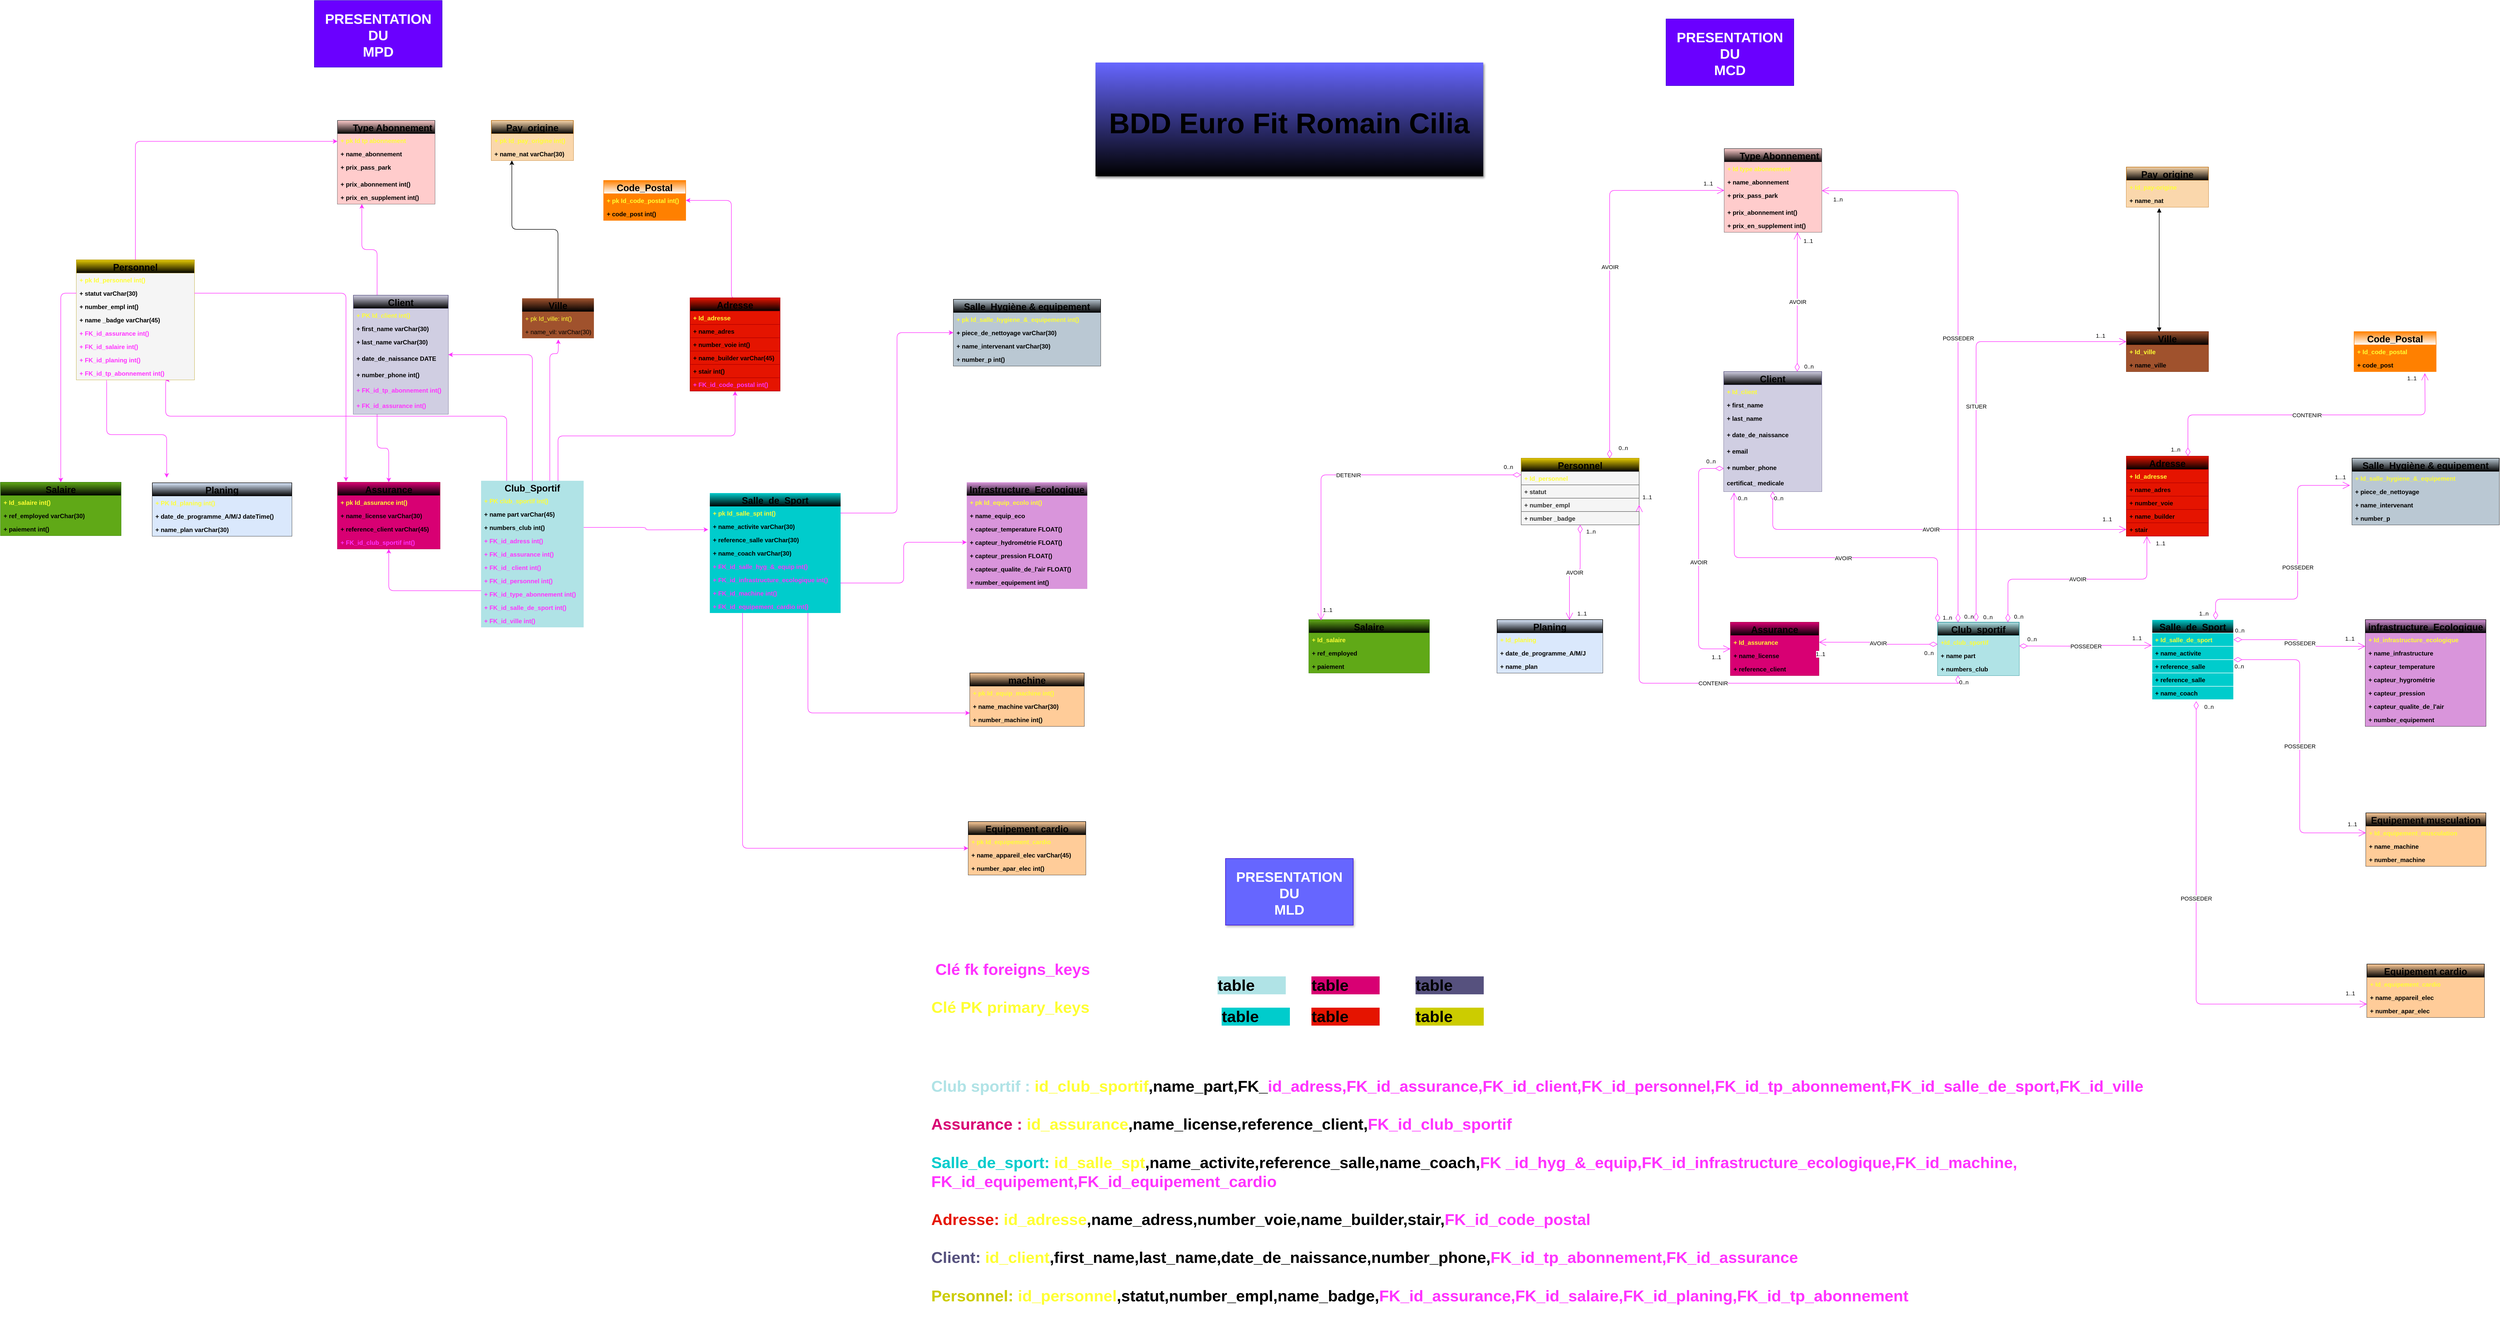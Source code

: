 <mxfile>
    <diagram id="oLC_K0nqYVuLTFGNbD8s" name="Page-1">
        <mxGraphModel dx="4816" dy="1598" grid="0" gridSize="10" guides="1" tooltips="1" connect="1" arrows="1" fold="1" page="1" pageScale="1" pageWidth="850" pageHeight="1100" background="#FFFFFF" math="0" shadow="0">
            <root>
                <mxCell id="0"/>
                <mxCell id="1" parent="0"/>
                <mxCell id="182" value="Adresse" style="swimlane;fontStyle=1;childLayout=stackLayout;horizontal=1;startSize=26;fillColor=#e51400;horizontalStack=0;resizeParent=1;resizeParentMax=0;resizeLast=0;collapsible=1;marginBottom=0;labelBackgroundColor=none;fontFamily=Helvetica;swimlaneFillColor=none;strokeColor=#B20000;fontSize=18;fontColor=#000000;gradientColor=default;" parent="1" vertex="1">
                    <mxGeometry x="863" width="160" height="156" as="geometry"/>
                </mxCell>
                <mxCell id="183" value="+ Id_adresse" style="text;strokeColor=#B20000;fillColor=#e51400;align=left;verticalAlign=top;spacingLeft=4;spacingRight=4;overflow=hidden;rotatable=0;points=[[0,0.5],[1,0.5]];portConstraint=eastwest;labelBackgroundColor=none;fontFamily=Helvetica;fontStyle=1;fontColor=#FFFF33;" parent="182" vertex="1">
                    <mxGeometry y="26" width="160" height="26" as="geometry"/>
                </mxCell>
                <mxCell id="184" value="+ name_adres" style="text;strokeColor=#B20000;fillColor=#e51400;align=left;verticalAlign=top;spacingLeft=4;spacingRight=4;overflow=hidden;rotatable=0;points=[[0,0.5],[1,0.5]];portConstraint=eastwest;labelBackgroundColor=none;fontFamily=Helvetica;fontColor=#000000;fontStyle=1" parent="182" vertex="1">
                    <mxGeometry y="52" width="160" height="26" as="geometry"/>
                </mxCell>
                <mxCell id="415" value="+ number_voie" style="text;strokeColor=#B20000;fillColor=#e51400;align=left;verticalAlign=top;spacingLeft=4;spacingRight=4;overflow=hidden;rotatable=0;points=[[0,0.5],[1,0.5]];portConstraint=eastwest;labelBackgroundColor=none;fontFamily=Helvetica;fontColor=#000000;fontStyle=1" parent="182" vertex="1">
                    <mxGeometry y="78" width="160" height="26" as="geometry"/>
                </mxCell>
                <mxCell id="416" value="+ name_builder" style="text;strokeColor=#B20000;fillColor=#e51400;align=left;verticalAlign=top;spacingLeft=4;spacingRight=4;overflow=hidden;rotatable=0;points=[[0,0.5],[1,0.5]];portConstraint=eastwest;labelBackgroundColor=none;fontFamily=Helvetica;fontColor=#000000;fontStyle=1" parent="182" vertex="1">
                    <mxGeometry y="104" width="160" height="26" as="geometry"/>
                </mxCell>
                <mxCell id="417" value="+ stair" style="text;strokeColor=#B20000;fillColor=#e51400;align=left;verticalAlign=top;spacingLeft=4;spacingRight=4;overflow=hidden;rotatable=0;points=[[0,0.5],[1,0.5]];portConstraint=eastwest;labelBackgroundColor=none;fontFamily=Helvetica;fontColor=#000000;fontStyle=1" parent="182" vertex="1">
                    <mxGeometry y="130" width="160" height="26" as="geometry"/>
                </mxCell>
                <mxCell id="479" style="edgeStyle=orthogonalEdgeStyle;html=1;exitX=0.75;exitY=0;exitDx=0;exitDy=0;entryX=0.5;entryY=1;entryDx=0;entryDy=0;strokeColor=#FF33FF;fontColor=#FF33FF;" parent="1" source="NYr3Xp8N8OXyEZO5UGeA-228" target="430" edge="1">
                    <mxGeometry relative="1" as="geometry"/>
                </mxCell>
                <mxCell id="482" style="edgeStyle=orthogonalEdgeStyle;html=1;exitX=0.25;exitY=0;exitDx=0;exitDy=0;entryX=0.75;entryY=1;entryDx=0;entryDy=0;strokeColor=#FF33FF;fontColor=#FF33FF;" parent="1" source="NYr3Xp8N8OXyEZO5UGeA-228" target="316" edge="1">
                    <mxGeometry relative="1" as="geometry">
                        <Array as="points">
                            <mxPoint x="-2295" y="-78"/>
                            <mxPoint x="-2960" y="-78"/>
                        </Array>
                    </mxGeometry>
                </mxCell>
                <mxCell id="483" style="edgeStyle=orthogonalEdgeStyle;html=1;exitX=0.5;exitY=0;exitDx=0;exitDy=0;entryX=1;entryY=0.5;entryDx=0;entryDy=0;strokeColor=#FF33FF;fontColor=#FF33FF;" parent="1" source="NYr3Xp8N8OXyEZO5UGeA-228" target="323" edge="1">
                    <mxGeometry relative="1" as="geometry"/>
                </mxCell>
                <mxCell id="487" style="edgeStyle=orthogonalEdgeStyle;html=1;exitX=0;exitY=0.75;exitDx=0;exitDy=0;entryX=0.5;entryY=1;entryDx=0;entryDy=0;strokeColor=#FF33FF;fontColor=#FF33FF;" parent="1" source="NYr3Xp8N8OXyEZO5UGeA-228" target="337" edge="1">
                    <mxGeometry relative="1" as="geometry"/>
                </mxCell>
                <mxCell id="572" style="edgeStyle=orthogonalEdgeStyle;html=1;strokeColor=#FF33FF;entryX=0.504;entryY=1.083;entryDx=0;entryDy=0;entryPerimeter=0;" edge="1" parent="1" source="NYr3Xp8N8OXyEZO5UGeA-228" target="227">
                    <mxGeometry relative="1" as="geometry">
                        <Array as="points">
                            <mxPoint x="-2211" y="-200"/>
                            <mxPoint x="-2194" y="-200"/>
                        </Array>
                    </mxGeometry>
                </mxCell>
                <mxCell id="NYr3Xp8N8OXyEZO5UGeA-228" value="Club_Sportif" style="swimlane;fontStyle=1;childLayout=stackLayout;horizontal=1;startSize=26;fillColor=#B0E3E6;horizontalStack=0;resizeParent=1;resizeParentMax=0;resizeLast=0;collapsible=1;marginBottom=0;labelBackgroundColor=none;fontFamily=Helvetica;swimlaneFillColor=none;strokeColor=none;fontSize=18;fontColor=#000000;" parent="1" vertex="1">
                    <mxGeometry x="-2345" y="48" width="200" height="286" as="geometry"/>
                </mxCell>
                <mxCell id="NYr3Xp8N8OXyEZO5UGeA-229" value="+ PK club_sportif int()" style="text;strokeColor=none;fillColor=#B0E3E6;align=left;verticalAlign=top;spacingLeft=4;spacingRight=4;overflow=hidden;rotatable=0;points=[[0,0.5],[1,0.5]];portConstraint=eastwest;labelBackgroundColor=none;fontFamily=Helvetica;fontColor=#FFFF33;fontStyle=1" parent="NYr3Xp8N8OXyEZO5UGeA-228" vertex="1">
                    <mxGeometry y="26" width="200" height="26" as="geometry"/>
                </mxCell>
                <mxCell id="NYr3Xp8N8OXyEZO5UGeA-230" value="+ name part varChar(45)" style="text;strokeColor=none;fillColor=#B0E3E6;align=left;verticalAlign=top;spacingLeft=4;spacingRight=4;overflow=hidden;rotatable=0;points=[[0,0.5],[1,0.5]];portConstraint=eastwest;labelBackgroundColor=none;fontFamily=Helvetica;fontColor=#000000;fontStyle=1" parent="NYr3Xp8N8OXyEZO5UGeA-228" vertex="1">
                    <mxGeometry y="52" width="200" height="26" as="geometry"/>
                </mxCell>
                <mxCell id="NYr3Xp8N8OXyEZO5UGeA-231" value="+ numbers_club int()" style="text;strokeColor=none;fillColor=#B0E3E6;align=left;verticalAlign=top;spacingLeft=4;spacingRight=4;overflow=hidden;rotatable=0;points=[[0,0.5],[1,0.5]];portConstraint=eastwest;labelBackgroundColor=none;fontFamily=Helvetica;fontColor=#000000;fontStyle=1" parent="NYr3Xp8N8OXyEZO5UGeA-228" vertex="1">
                    <mxGeometry y="78" width="200" height="26" as="geometry"/>
                </mxCell>
                <mxCell id="445" value="+ FK_id_adress int()" style="text;strokeColor=none;fillColor=#B0E3E6;align=left;verticalAlign=top;spacingLeft=4;spacingRight=4;overflow=hidden;rotatable=0;points=[[0,0.5],[1,0.5]];portConstraint=eastwest;labelBackgroundColor=none;fontFamily=Helvetica;fontColor=#FF33FF;fontStyle=1" parent="NYr3Xp8N8OXyEZO5UGeA-228" vertex="1">
                    <mxGeometry y="104" width="200" height="26" as="geometry"/>
                </mxCell>
                <mxCell id="446" value="+ FK_id_assurance int()" style="text;strokeColor=none;fillColor=#B0E3E6;align=left;verticalAlign=top;spacingLeft=4;spacingRight=4;overflow=hidden;rotatable=0;points=[[0,0.5],[1,0.5]];portConstraint=eastwest;labelBackgroundColor=none;fontFamily=Helvetica;fontColor=#FF33FF;fontStyle=1" parent="NYr3Xp8N8OXyEZO5UGeA-228" vertex="1">
                    <mxGeometry y="130" width="200" height="26" as="geometry"/>
                </mxCell>
                <mxCell id="447" value="+ FK_id_ client int()" style="text;strokeColor=none;fillColor=#B0E3E6;align=left;verticalAlign=top;spacingLeft=4;spacingRight=4;overflow=hidden;rotatable=0;points=[[0,0.5],[1,0.5]];portConstraint=eastwest;labelBackgroundColor=none;fontFamily=Helvetica;fontColor=#FF33FF;fontStyle=1" parent="NYr3Xp8N8OXyEZO5UGeA-228" vertex="1">
                    <mxGeometry y="156" width="200" height="26" as="geometry"/>
                </mxCell>
                <mxCell id="448" value="+ FK_id_personnel int()" style="text;strokeColor=none;fillColor=#B0E3E6;align=left;verticalAlign=top;spacingLeft=4;spacingRight=4;overflow=hidden;rotatable=0;points=[[0,0.5],[1,0.5]];portConstraint=eastwest;labelBackgroundColor=none;fontFamily=Helvetica;fontColor=#FF33FF;fontStyle=1" parent="NYr3Xp8N8OXyEZO5UGeA-228" vertex="1">
                    <mxGeometry y="182" width="200" height="26" as="geometry"/>
                </mxCell>
                <mxCell id="449" value="+ FK_id_type_abonnement int()" style="text;strokeColor=none;fillColor=#B0E3E6;align=left;verticalAlign=top;spacingLeft=4;spacingRight=4;overflow=hidden;rotatable=0;points=[[0,0.5],[1,0.5]];portConstraint=eastwest;labelBackgroundColor=none;fontFamily=Helvetica;fontColor=#FF33FF;fontStyle=1" parent="NYr3Xp8N8OXyEZO5UGeA-228" vertex="1">
                    <mxGeometry y="208" width="200" height="26" as="geometry"/>
                </mxCell>
                <mxCell id="450" value="+ FK_id_salle_de_sport int()" style="text;strokeColor=none;fillColor=#B0E3E6;align=left;verticalAlign=top;spacingLeft=4;spacingRight=4;overflow=hidden;rotatable=0;points=[[0,0.5],[1,0.5]];portConstraint=eastwest;labelBackgroundColor=none;fontFamily=Helvetica;fontColor=#FF33FF;fontStyle=1" parent="NYr3Xp8N8OXyEZO5UGeA-228" vertex="1">
                    <mxGeometry y="234" width="200" height="26" as="geometry"/>
                </mxCell>
                <mxCell id="580" value="+ FK_id_ville int()" style="text;strokeColor=none;fillColor=#B0E3E6;align=left;verticalAlign=top;spacingLeft=4;spacingRight=4;overflow=hidden;rotatable=0;points=[[0,0.5],[1,0.5]];portConstraint=eastwest;labelBackgroundColor=none;fontFamily=Helvetica;fontColor=#FF33FF;fontStyle=1" vertex="1" parent="NYr3Xp8N8OXyEZO5UGeA-228">
                    <mxGeometry y="260" width="200" height="26" as="geometry"/>
                </mxCell>
                <mxCell id="NYr3Xp8N8OXyEZO5UGeA-454" value="PRESENTATION&#10;DU&#10;MCD" style="text;align=center;fontStyle=1;verticalAlign=middle;spacingLeft=3;spacingRight=3;strokeColor=#3700CC;rotatable=0;points=[[0,0.5],[1,0.5]];portConstraint=eastwest;labelBackgroundColor=none;labelBorderColor=none;fontFamily=Helvetica;fontSize=27;fontColor=#ffffff;fillColor=#6a00ff;html=0;" parent="1" vertex="1">
                    <mxGeometry x="-34.5" y="-853" width="249" height="130" as="geometry"/>
                </mxCell>
                <mxCell id="NYr3Xp8N8OXyEZO5UGeA-455" value="PRESENTATION&#10;DU&#10;MPD" style="text;align=center;fontStyle=1;verticalAlign=middle;spacingLeft=3;spacingRight=3;strokeColor=#3700CC;rotatable=0;points=[[0,0.5],[1,0.5]];portConstraint=eastwest;labelBackgroundColor=none;labelBorderColor=none;fontFamily=Helvetica;fontSize=27;fontColor=#ffffff;fillColor=#6a00ff;html=0;" parent="1" vertex="1">
                    <mxGeometry x="-2670" y="-889" width="249" height="130" as="geometry"/>
                </mxCell>
                <mxCell id="NYr3Xp8N8OXyEZO5UGeA-552" value="     Type Abonnement" style="swimlane;fontStyle=1;childLayout=stackLayout;horizontal=1;startSize=26;fillColor=#FFCCCC;horizontalStack=0;resizeParent=1;resizeParentMax=0;resizeLast=0;collapsible=1;marginBottom=0;labelBackgroundColor=none;fontFamily=Helvetica;swimlaneFillColor=none;strokeColor=#36393d;align=center;fontSize=18;fontColor=#000000;gradientColor=default;" parent="1" vertex="1">
                    <mxGeometry x="-2625" y="-655" width="190" height="163" as="geometry"/>
                </mxCell>
                <mxCell id="NYr3Xp8N8OXyEZO5UGeA-553" value="+ pk Id tp abonnement" style="text;strokeColor=none;fillColor=#FFCCCC;align=left;verticalAlign=top;spacingLeft=4;spacingRight=4;overflow=hidden;rotatable=0;points=[[0,0.5],[1,0.5]];portConstraint=eastwest;labelBackgroundColor=none;fontFamily=Helvetica;fontColor=#FFFF33;fontStyle=1" parent="NYr3Xp8N8OXyEZO5UGeA-552" vertex="1">
                    <mxGeometry y="26" width="190" height="26" as="geometry"/>
                </mxCell>
                <mxCell id="NYr3Xp8N8OXyEZO5UGeA-554" value="+ name_abonnement" style="text;strokeColor=none;fillColor=#FFCCCC;align=left;verticalAlign=top;spacingLeft=4;spacingRight=4;overflow=hidden;rotatable=0;points=[[0,0.5],[1,0.5]];portConstraint=eastwest;labelBackgroundColor=none;fontFamily=Helvetica;fontColor=#000000;fontStyle=1" parent="NYr3Xp8N8OXyEZO5UGeA-552" vertex="1">
                    <mxGeometry y="52" width="190" height="26" as="geometry"/>
                </mxCell>
                <mxCell id="NYr3Xp8N8OXyEZO5UGeA-555" value="+ prix_pass_park" style="text;strokeColor=none;fillColor=#FFCCCC;align=left;verticalAlign=top;spacingLeft=4;spacingRight=4;overflow=hidden;rotatable=0;points=[[0,0.5],[1,0.5]];portConstraint=eastwest;labelBackgroundColor=none;fontFamily=Helvetica;fontColor=#000000;fontStyle=1" parent="NYr3Xp8N8OXyEZO5UGeA-552" vertex="1">
                    <mxGeometry y="78" width="190" height="33" as="geometry"/>
                </mxCell>
                <mxCell id="NYr3Xp8N8OXyEZO5UGeA-556" value="+ prix_abonnement int()" style="text;strokeColor=none;fillColor=#FFCCCC;align=left;verticalAlign=top;spacingLeft=4;spacingRight=4;overflow=hidden;rotatable=0;points=[[0,0.5],[1,0.5]];portConstraint=eastwest;labelBackgroundColor=none;fontFamily=Helvetica;fontColor=#000000;fontStyle=1" parent="NYr3Xp8N8OXyEZO5UGeA-552" vertex="1">
                    <mxGeometry y="111" width="190" height="26" as="geometry"/>
                </mxCell>
                <mxCell id="NYr3Xp8N8OXyEZO5UGeA-557" value="+ prix_en_supplement int()" style="text;strokeColor=none;fillColor=#FFCCCC;align=left;verticalAlign=top;spacingLeft=4;spacingRight=4;overflow=hidden;rotatable=0;points=[[0,0.5],[1,0.5]];portConstraint=eastwest;labelBackgroundColor=none;fontFamily=Helvetica;fontColor=#000000;fontStyle=1" parent="NYr3Xp8N8OXyEZO5UGeA-552" vertex="1">
                    <mxGeometry y="137" width="190" height="26" as="geometry"/>
                </mxCell>
                <mxCell id="NYr3Xp8N8OXyEZO5UGeA-591" value="BDD Euro Fit Romain Cilia" style="text;align=center;fontStyle=1;verticalAlign=middle;spacingLeft=3;spacingRight=3;strokeColor=none;rotatable=0;points=[[0,0.5],[1,0.5]];portConstraint=eastwest;shadow=1;labelBackgroundColor=none;labelBorderColor=none;fontFamily=Helvetica;fontSize=56;fontColor=#000000;fillColor=#6666FF;gradientColor=default;html=0;" parent="1" vertex="1">
                    <mxGeometry x="-1147" y="-768" width="756" height="222" as="geometry"/>
                </mxCell>
                <mxCell id="152" value="     Type Abonnement" style="swimlane;fontStyle=1;childLayout=stackLayout;horizontal=1;startSize=26;fillColor=#FFCCCC;horizontalStack=0;resizeParent=1;resizeParentMax=0;resizeLast=0;collapsible=1;marginBottom=0;labelBackgroundColor=none;fontFamily=Helvetica;swimlaneFillColor=none;strokeColor=#36393d;align=center;fontSize=18;fontColor=#000000;gradientColor=default;" parent="1" vertex="1">
                    <mxGeometry x="79" y="-600" width="190" height="163" as="geometry"/>
                </mxCell>
                <mxCell id="153" value="+ Id type abonnement" style="text;strokeColor=none;fillColor=#FFCCCC;align=left;verticalAlign=top;spacingLeft=4;spacingRight=4;overflow=hidden;rotatable=0;points=[[0,0.5],[1,0.5]];portConstraint=eastwest;labelBackgroundColor=none;fontFamily=Helvetica;fontColor=#FFFF33;fontStyle=1" parent="152" vertex="1">
                    <mxGeometry y="26" width="190" height="26" as="geometry"/>
                </mxCell>
                <mxCell id="154" value="+ name_abonnement" style="text;strokeColor=none;fillColor=#FFCCCC;align=left;verticalAlign=top;spacingLeft=4;spacingRight=4;overflow=hidden;rotatable=0;points=[[0,0.5],[1,0.5]];portConstraint=eastwest;labelBackgroundColor=none;fontFamily=Helvetica;fontColor=#000000;fontStyle=1" parent="152" vertex="1">
                    <mxGeometry y="52" width="190" height="26" as="geometry"/>
                </mxCell>
                <mxCell id="155" value="+ prix_pass_park" style="text;strokeColor=none;fillColor=#FFCCCC;align=left;verticalAlign=top;spacingLeft=4;spacingRight=4;overflow=hidden;rotatable=0;points=[[0,0.5],[1,0.5]];portConstraint=eastwest;labelBackgroundColor=none;fontFamily=Helvetica;fontColor=#000000;fontStyle=1" parent="152" vertex="1">
                    <mxGeometry y="78" width="190" height="33" as="geometry"/>
                </mxCell>
                <mxCell id="156" value="+ prix_abonnement int()" style="text;strokeColor=none;fillColor=#FFCCCC;align=left;verticalAlign=top;spacingLeft=4;spacingRight=4;overflow=hidden;rotatable=0;points=[[0,0.5],[1,0.5]];portConstraint=eastwest;labelBackgroundColor=none;fontFamily=Helvetica;fontColor=#000000;fontStyle=1" parent="152" vertex="1">
                    <mxGeometry y="111" width="190" height="26" as="geometry"/>
                </mxCell>
                <mxCell id="157" value="+ prix_en_supplement int()" style="text;strokeColor=none;fillColor=#FFCCCC;align=left;verticalAlign=top;spacingLeft=4;spacingRight=4;overflow=hidden;rotatable=0;points=[[0,0.5],[1,0.5]];portConstraint=eastwest;labelBackgroundColor=none;fontFamily=Helvetica;fontColor=#000000;fontStyle=1" parent="152" vertex="1">
                    <mxGeometry y="137" width="190" height="26" as="geometry"/>
                </mxCell>
                <mxCell id="158" value="Club_sportif" style="swimlane;fontStyle=1;childLayout=stackLayout;horizontal=1;startSize=26;fillColor=#B0E3E6;horizontalStack=0;resizeParent=1;resizeParentMax=0;resizeLast=0;collapsible=1;marginBottom=0;labelBackgroundColor=none;fontFamily=Helvetica;swimlaneFillColor=none;strokeColor=#0e8088;fontSize=18;fontColor=#000000;gradientColor=default;" parent="1" vertex="1">
                    <mxGeometry x="495" y="324" width="159" height="104" as="geometry"/>
                </mxCell>
                <mxCell id="159" value="+Id_club_sportif" style="text;strokeColor=none;fillColor=#B0E3E6;align=left;verticalAlign=top;spacingLeft=4;spacingRight=4;overflow=hidden;rotatable=0;points=[[0,0.5],[1,0.5]];portConstraint=eastwest;labelBackgroundColor=none;fontFamily=Helvetica;fontColor=#FFFF33;fontStyle=1" parent="158" vertex="1">
                    <mxGeometry y="26" width="159" height="26" as="geometry"/>
                </mxCell>
                <mxCell id="160" value="+ name part" style="text;strokeColor=none;fillColor=#B0E3E6;align=left;verticalAlign=top;spacingLeft=4;spacingRight=4;overflow=hidden;rotatable=0;points=[[0,0.5],[1,0.5]];portConstraint=eastwest;labelBackgroundColor=none;fontFamily=Helvetica;fontColor=#000000;fontStyle=1" parent="158" vertex="1">
                    <mxGeometry y="52" width="159" height="26" as="geometry"/>
                </mxCell>
                <mxCell id="161" value="+ numbers_club" style="text;strokeColor=none;fillColor=#B0E3E6;align=left;verticalAlign=top;spacingLeft=4;spacingRight=4;overflow=hidden;rotatable=0;points=[[0,0.5],[1,0.5]];portConstraint=eastwest;labelBackgroundColor=none;fontFamily=Helvetica;fontColor=#000000;fontStyle=1" parent="158" vertex="1">
                    <mxGeometry y="78" width="159" height="26" as="geometry"/>
                </mxCell>
                <mxCell id="162" value="Personnel" style="swimlane;fontStyle=1;childLayout=stackLayout;horizontal=1;startSize=26;fillColor=#e3c800;horizontalStack=0;resizeParent=1;resizeParentMax=0;resizeLast=0;collapsible=1;marginBottom=0;labelBackgroundColor=none;fontFamily=Helvetica;swimlaneFillColor=none;strokeColor=#B09500;fontSize=18;fontColor=#000000;gradientColor=default;" parent="1" vertex="1">
                    <mxGeometry x="-317" y="4" width="230" height="130" as="geometry"/>
                </mxCell>
                <mxCell id="163" value="+ Id_personnel" style="text;strokeColor=#666666;fillColor=#f5f5f5;align=left;verticalAlign=top;spacingLeft=4;spacingRight=4;overflow=hidden;rotatable=0;points=[[0,0.5],[1,0.5]];portConstraint=eastwest;labelBackgroundColor=none;fontFamily=Helvetica;fontStyle=1;fontColor=#FFFF33;" parent="162" vertex="1">
                    <mxGeometry y="26" width="230" height="26" as="geometry"/>
                </mxCell>
                <mxCell id="164" value="+ statut" style="text;strokeColor=#666666;fillColor=#f5f5f5;align=left;verticalAlign=top;spacingLeft=4;spacingRight=4;overflow=hidden;rotatable=0;points=[[0,0.5],[1,0.5]];portConstraint=eastwest;labelBackgroundColor=none;fontFamily=Helvetica;fontColor=#333333;fontStyle=1" parent="162" vertex="1">
                    <mxGeometry y="52" width="230" height="26" as="geometry"/>
                </mxCell>
                <mxCell id="165" value="+ number_empl" style="text;strokeColor=#666666;fillColor=#f5f5f5;align=left;verticalAlign=top;spacingLeft=4;spacingRight=4;overflow=hidden;rotatable=0;points=[[0,0.5],[1,0.5]];portConstraint=eastwest;labelBackgroundColor=none;fontFamily=Helvetica;fontColor=#333333;fontStyle=1" parent="162" vertex="1">
                    <mxGeometry y="78" width="230" height="26" as="geometry"/>
                </mxCell>
                <mxCell id="529" value="CONTENIR" style="endArrow=open;html=1;endSize=12;startArrow=diamondThin;startSize=14;startFill=0;edgeStyle=elbowEdgeStyle;strokeColor=#FF33FF;exitX=0.25;exitY=1;exitDx=0;exitDy=0;entryX=1;entryY=0.5;entryDx=0;entryDy=0;" edge="1" parent="162" source="158" target="165">
                    <mxGeometry relative="1" as="geometry">
                        <mxPoint x="20" y="141" as="sourcePoint"/>
                        <mxPoint x="254" y="-72" as="targetPoint"/>
                        <Array as="points">
                            <mxPoint x="646" y="439"/>
                            <mxPoint x="268" y="146"/>
                            <mxPoint x="327" y="466"/>
                            <mxPoint x="228" y="212"/>
                            <mxPoint x="538" y="476"/>
                            <mxPoint x="266" y="241"/>
                            <mxPoint x="514" y="474"/>
                        </Array>
                    </mxGeometry>
                </mxCell>
                <mxCell id="530" value="0..n" style="edgeLabel;resizable=0;html=1;align=left;verticalAlign=top;" connectable="0" vertex="1" parent="529">
                    <mxGeometry x="-1" relative="1" as="geometry"/>
                </mxCell>
                <mxCell id="531" value="1..1" style="edgeLabel;resizable=0;html=1;align=right;verticalAlign=top;" connectable="0" vertex="1" parent="529">
                    <mxGeometry x="1" relative="1" as="geometry">
                        <mxPoint x="25" y="-28" as="offset"/>
                    </mxGeometry>
                </mxCell>
                <mxCell id="166" value="+ number _badge" style="text;strokeColor=#666666;fillColor=#f5f5f5;align=left;verticalAlign=top;spacingLeft=4;spacingRight=4;overflow=hidden;rotatable=0;points=[[0,0.5],[1,0.5]];portConstraint=eastwest;labelBackgroundColor=none;fontFamily=Helvetica;fontColor=#333333;fontStyle=1" parent="162" vertex="1">
                    <mxGeometry y="104" width="230" height="26" as="geometry"/>
                </mxCell>
                <mxCell id="167" value="Salaire" style="swimlane;fontStyle=1;childLayout=stackLayout;horizontal=1;startSize=26;fillColor=#60A917;horizontalStack=0;resizeParent=1;resizeParentMax=0;resizeLast=0;collapsible=1;marginBottom=0;labelBackgroundColor=none;fontFamily=Helvetica;fontColor=#000000;swimlaneFillColor=none;strokeColor=#2D7600;fontSize=18;gradientColor=default;" parent="1" vertex="1">
                    <mxGeometry x="-731" y="319" width="235" height="104" as="geometry"/>
                </mxCell>
                <mxCell id="168" value="+ Id_salaire " style="text;strokeColor=none;fillColor=#60A917;align=left;verticalAlign=top;spacingLeft=4;spacingRight=4;overflow=hidden;rotatable=0;points=[[0,0.5],[1,0.5]];portConstraint=eastwest;labelBackgroundColor=none;fontFamily=Helvetica;fontStyle=1;fontColor=#FFFF33;" parent="167" vertex="1">
                    <mxGeometry y="26" width="235" height="26" as="geometry"/>
                </mxCell>
                <mxCell id="169" value="+ ref_employed" style="text;strokeColor=none;fillColor=#60A917;align=left;verticalAlign=top;spacingLeft=4;spacingRight=4;overflow=hidden;rotatable=0;points=[[0,0.5],[1,0.5]];portConstraint=eastwest;labelBackgroundColor=none;fontFamily=Helvetica;fontStyle=1;fontColor=#000000;" parent="167" vertex="1">
                    <mxGeometry y="52" width="235" height="26" as="geometry"/>
                </mxCell>
                <mxCell id="170" value="+ paiement" style="text;strokeColor=none;fillColor=#60A917;align=left;verticalAlign=top;spacingLeft=4;spacingRight=4;overflow=hidden;rotatable=0;points=[[0,0.5],[1,0.5]];portConstraint=eastwest;labelBackgroundColor=none;fontFamily=Helvetica;fontStyle=1;fontColor=#000000;" parent="167" vertex="1">
                    <mxGeometry y="78" width="235" height="26" as="geometry"/>
                </mxCell>
                <mxCell id="171" value="infrastructure_Ecologique" style="swimlane;fontStyle=1;childLayout=stackLayout;horizontal=1;startSize=26;fillColor=#d995db;horizontalStack=0;resizeParent=1;resizeParentMax=0;resizeLast=0;collapsible=1;marginBottom=0;labelBackgroundColor=none;fontFamily=Helvetica;fontColor=#000000;swimlaneFillColor=none;strokeColor=default;fontSize=18;gradientColor=default;" parent="1" vertex="1">
                    <mxGeometry x="1329" y="319" width="235" height="208" as="geometry"/>
                </mxCell>
                <mxCell id="172" value="+ Id_infrastructure_ecologique" style="text;strokeColor=none;fillColor=#d995db;align=left;verticalAlign=top;spacingLeft=4;spacingRight=4;overflow=hidden;rotatable=0;points=[[0,0.5],[1,0.5]];portConstraint=eastwest;labelBackgroundColor=none;fontFamily=Helvetica;fontColor=#FFFF33;fontStyle=1" parent="171" vertex="1">
                    <mxGeometry y="26" width="235" height="26" as="geometry"/>
                </mxCell>
                <mxCell id="173" value="+ name_infrastructure " style="text;strokeColor=none;fillColor=#d995db;align=left;verticalAlign=top;spacingLeft=4;spacingRight=4;overflow=hidden;rotatable=0;points=[[0,0.5],[1,0.5]];portConstraint=eastwest;labelBackgroundColor=none;fontFamily=Helvetica;fontColor=#000000;fontStyle=1" parent="171" vertex="1">
                    <mxGeometry y="52" width="235" height="26" as="geometry"/>
                </mxCell>
                <mxCell id="174" value="+ capteur_temperature " style="text;strokeColor=none;fillColor=#d995db;align=left;verticalAlign=top;spacingLeft=4;spacingRight=4;overflow=hidden;rotatable=0;points=[[0,0.5],[1,0.5]];portConstraint=eastwest;labelBackgroundColor=none;fontFamily=Helvetica;fontColor=#000000;fontStyle=1" parent="171" vertex="1">
                    <mxGeometry y="78" width="235" height="26" as="geometry"/>
                </mxCell>
                <mxCell id="175" value="+ capteur_hygrométrie" style="text;strokeColor=none;fillColor=#d995db;align=left;verticalAlign=top;spacingLeft=4;spacingRight=4;overflow=hidden;rotatable=0;points=[[0,0.5],[1,0.5]];portConstraint=eastwest;labelBackgroundColor=none;fontFamily=Helvetica;fontColor=#000000;fontStyle=1" parent="171" vertex="1">
                    <mxGeometry y="104" width="235" height="26" as="geometry"/>
                </mxCell>
                <mxCell id="176" value="+ capteur_pression" style="text;strokeColor=none;fillColor=#d995db;align=left;verticalAlign=top;spacingLeft=4;spacingRight=4;overflow=hidden;rotatable=0;points=[[0,0.5],[1,0.5]];portConstraint=eastwest;labelBackgroundColor=none;fontFamily=Helvetica;fontColor=#000000;fontStyle=1" parent="171" vertex="1">
                    <mxGeometry y="130" width="235" height="26" as="geometry"/>
                </mxCell>
                <mxCell id="177" value="+ capteur_qualite_de_l'air" style="text;strokeColor=none;fillColor=#d995db;align=left;verticalAlign=top;spacingLeft=4;spacingRight=4;overflow=hidden;rotatable=0;points=[[0,0.5],[1,0.5]];portConstraint=eastwest;labelBackgroundColor=none;fontFamily=Helvetica;fontColor=#000000;fontStyle=1" parent="171" vertex="1">
                    <mxGeometry y="156" width="235" height="26" as="geometry"/>
                </mxCell>
                <mxCell id="178" value="+ number_equipement" style="text;strokeColor=none;fillColor=#d995db;align=left;verticalAlign=top;spacingLeft=4;spacingRight=4;overflow=hidden;rotatable=0;points=[[0,0.5],[1,0.5]];portConstraint=eastwest;labelBackgroundColor=none;fontFamily=Helvetica;fontColor=#000000;fontStyle=1" parent="171" vertex="1">
                    <mxGeometry y="182" width="235" height="26" as="geometry"/>
                </mxCell>
                <mxCell id="179" value="Ville" style="swimlane;fontStyle=1;childLayout=stackLayout;horizontal=1;startSize=26;fillColor=#A0522D;horizontalStack=0;resizeParent=1;resizeParentMax=0;resizeLast=0;collapsible=1;marginBottom=0;labelBackgroundColor=none;fontFamily=Helvetica;fontColor=#000000;swimlaneFillColor=none;strokeColor=#6D1F00;fontSize=18;gradientColor=default;" parent="1" vertex="1">
                    <mxGeometry x="863" y="-243" width="160" height="78" as="geometry"/>
                </mxCell>
                <mxCell id="180" value="+ Id_ville" style="text;strokeColor=none;fillColor=#A0522D;align=left;verticalAlign=top;spacingLeft=4;spacingRight=4;overflow=hidden;rotatable=0;points=[[0,0.5],[1,0.5]];portConstraint=eastwest;labelBackgroundColor=none;fontFamily=Helvetica;fontColor=#FFFF33;fontStyle=1" parent="179" vertex="1">
                    <mxGeometry y="26" width="160" height="26" as="geometry"/>
                </mxCell>
                <mxCell id="181" value="+ name_ville" style="text;strokeColor=none;fillColor=#A0522D;align=left;verticalAlign=top;spacingLeft=4;spacingRight=4;overflow=hidden;rotatable=0;points=[[0,0.5],[1,0.5]];portConstraint=eastwest;labelBackgroundColor=none;fontFamily=Helvetica;fontColor=#000000;fontStyle=1" parent="179" vertex="1">
                    <mxGeometry y="52" width="160" height="26" as="geometry"/>
                </mxCell>
                <mxCell id="202" value="Client" style="swimlane;fontStyle=1;childLayout=stackLayout;horizontal=1;startSize=26;fillColor=#d0cee2;horizontalStack=0;resizeParent=1;resizeParentMax=0;resizeLast=0;collapsible=1;marginBottom=0;labelBackgroundColor=none;fontFamily=Helvetica;swimlaneFillColor=none;strokeColor=#56517e;fontSize=18;fontColor=#000000;gradientColor=default;" parent="1" vertex="1">
                    <mxGeometry x="78" y="-165" width="191" height="234" as="geometry"/>
                </mxCell>
                <mxCell id="203" value="+ Id_client" style="text;strokeColor=none;fillColor=#d0cee2;align=left;verticalAlign=top;spacingLeft=4;spacingRight=4;overflow=hidden;rotatable=0;points=[[0,0.5],[1,0.5]];portConstraint=eastwest;labelBackgroundColor=none;fontFamily=Helvetica;fontColor=#FFFF33;fontStyle=1" parent="202" vertex="1">
                    <mxGeometry y="26" width="191" height="26" as="geometry"/>
                </mxCell>
                <mxCell id="204" value="+ first_name" style="text;strokeColor=none;fillColor=#d0cee2;align=left;verticalAlign=top;spacingLeft=4;spacingRight=4;overflow=hidden;rotatable=0;points=[[0,0.5],[1,0.5]];portConstraint=eastwest;labelBackgroundColor=none;fontFamily=Helvetica;fontColor=#000000;fontStyle=1" parent="202" vertex="1">
                    <mxGeometry y="52" width="191" height="26" as="geometry"/>
                </mxCell>
                <mxCell id="205" value="+ last_name" style="text;strokeColor=none;fillColor=#d0cee2;align=left;verticalAlign=top;spacingLeft=4;spacingRight=4;overflow=hidden;rotatable=0;points=[[0,0.5],[1,0.5]];portConstraint=eastwest;labelBackgroundColor=none;fontFamily=Helvetica;fontColor=#000000;fontStyle=1" parent="202" vertex="1">
                    <mxGeometry y="78" width="191" height="32" as="geometry"/>
                </mxCell>
                <mxCell id="207" value="+ date_de_naissance" style="text;strokeColor=none;fillColor=#d0cee2;align=left;verticalAlign=top;spacingLeft=4;spacingRight=4;overflow=hidden;rotatable=0;points=[[0,0.5],[1,0.5]];portConstraint=eastwest;labelBackgroundColor=none;fontFamily=Helvetica;fontColor=#000000;fontStyle=1" parent="202" vertex="1">
                    <mxGeometry y="110" width="191" height="32" as="geometry"/>
                </mxCell>
                <mxCell id="206" value="+ email" style="text;strokeColor=none;fillColor=#d0cee2;align=left;verticalAlign=top;spacingLeft=4;spacingRight=4;overflow=hidden;rotatable=0;points=[[0,0.5],[1,0.5]];portConstraint=eastwest;labelBackgroundColor=none;fontFamily=Helvetica;fontColor=#000000;fontStyle=1" parent="202" vertex="1">
                    <mxGeometry y="142" width="191" height="32" as="geometry"/>
                </mxCell>
                <mxCell id="208" value="+ number_phone" style="text;strokeColor=none;fillColor=#d0cee2;align=left;verticalAlign=top;spacingLeft=4;spacingRight=4;overflow=hidden;rotatable=0;points=[[0,0.5],[1,0.5]];portConstraint=eastwest;labelBackgroundColor=none;fontFamily=Helvetica;fontColor=#000000;fontStyle=1" parent="202" vertex="1">
                    <mxGeometry y="174" width="191" height="30" as="geometry"/>
                </mxCell>
                <mxCell id="209" style="edgeStyle=none;html=1;exitX=1;exitY=0.25;exitDx=0;exitDy=0;entryX=1;entryY=0.5;entryDx=0;entryDy=0;shadow=0;labelBackgroundColor=#FFFFFF;strokeColor=none;fontFamily=Helvetica;fontSize=18;fontColor=#000000;elbow=vertical;" parent="202" source="202" target="203" edge="1">
                    <mxGeometry relative="1" as="geometry"/>
                </mxCell>
                <mxCell id="409" style="edgeStyle=none;html=1;exitX=0.5;exitY=1;exitDx=0;exitDy=0;" parent="202" source="202" target="208" edge="1">
                    <mxGeometry relative="1" as="geometry"/>
                </mxCell>
                <mxCell id="412" value="certificat_ medicale" style="text;strokeColor=none;fillColor=#d0cee2;align=left;verticalAlign=top;spacingLeft=4;spacingRight=4;overflow=hidden;rotatable=0;points=[[0,0.5],[1,0.5]];portConstraint=eastwest;labelBackgroundColor=none;fontFamily=Helvetica;fontColor=#000000;fontStyle=1" parent="202" vertex="1">
                    <mxGeometry y="204" width="191" height="30" as="geometry"/>
                </mxCell>
                <mxCell id="210" value="Assurance" style="swimlane;fontStyle=1;childLayout=stackLayout;horizontal=1;startSize=26;fillColor=#D80073;horizontalStack=0;resizeParent=1;resizeParentMax=0;resizeLast=0;collapsible=1;marginBottom=0;labelBackgroundColor=none;fontFamily=Helvetica;fontColor=#000000;swimlaneFillColor=none;strokeColor=#A50040;fontSize=18;gradientColor=default;" parent="1" vertex="1">
                    <mxGeometry x="91" y="324" width="172.5" height="104" as="geometry"/>
                </mxCell>
                <mxCell id="211" value="+ Id_assurance" style="text;strokeColor=none;fillColor=#D80073;align=left;verticalAlign=top;spacingLeft=4;spacingRight=4;overflow=hidden;rotatable=0;points=[[0,0.5],[1,0.5]];portConstraint=eastwest;labelBackgroundColor=none;fontFamily=Helvetica;fontStyle=1;fontColor=#FFFF33;" parent="210" vertex="1">
                    <mxGeometry y="26" width="172.5" height="26" as="geometry"/>
                </mxCell>
                <mxCell id="212" value="+ name_license" style="text;strokeColor=none;fillColor=#D80073;align=left;verticalAlign=top;spacingLeft=4;spacingRight=4;overflow=hidden;rotatable=0;points=[[0,0.5],[1,0.5]];portConstraint=eastwest;labelBackgroundColor=none;fontFamily=Helvetica;fontStyle=1;fontColor=#000000;" parent="210" vertex="1">
                    <mxGeometry y="52" width="172.5" height="26" as="geometry"/>
                </mxCell>
                <mxCell id="490" value="+ reference_client " style="text;strokeColor=none;fillColor=#D80073;align=left;verticalAlign=top;spacingLeft=4;spacingRight=4;overflow=hidden;rotatable=0;points=[[0,0.5],[1,0.5]];portConstraint=eastwest;labelBackgroundColor=none;fontFamily=Helvetica;fontStyle=1;fontColor=#000000;" vertex="1" parent="210">
                    <mxGeometry y="78" width="172.5" height="26" as="geometry"/>
                </mxCell>
                <mxCell id="213" value="Code_Postal" style="swimlane;fontStyle=1;childLayout=stackLayout;horizontal=1;startSize=26;fillColor=#FF8000;horizontalStack=0;resizeParent=1;resizeParentMax=0;resizeLast=0;collapsible=1;marginBottom=0;labelBackgroundColor=none;fontFamily=Helvetica;swimlaneFillColor=none;strokeColor=#FF8000;fontSize=18;gradientColor=#FFFFFF;fontColor=#000000;" parent="1" vertex="1">
                    <mxGeometry x="1307" y="-243" width="160" height="78" as="geometry"/>
                </mxCell>
                <mxCell id="214" value="+ Id_code_postal" style="text;strokeColor=none;fillColor=#FF8000;align=left;verticalAlign=top;spacingLeft=4;spacingRight=4;overflow=hidden;rotatable=0;points=[[0,0.5],[1,0.5]];portConstraint=eastwest;labelBackgroundColor=none;fontFamily=Helvetica;fontColor=#FFFF33;fontStyle=1" parent="213" vertex="1">
                    <mxGeometry y="26" width="160" height="26" as="geometry"/>
                </mxCell>
                <mxCell id="215" value="+ code_post" style="text;strokeColor=none;fillColor=#FF8000;align=left;verticalAlign=top;spacingLeft=4;spacingRight=4;overflow=hidden;rotatable=0;points=[[0,0.5],[1,0.5]];portConstraint=eastwest;labelBackgroundColor=none;fontFamily=Helvetica;fontColor=#000000;fontStyle=1" parent="213" vertex="1">
                    <mxGeometry y="52" width="160" height="26" as="geometry"/>
                </mxCell>
                <mxCell id="573" style="edgeStyle=orthogonalEdgeStyle;html=1;exitX=0.5;exitY=0;exitDx=0;exitDy=0;entryX=0.25;entryY=1;entryDx=0;entryDy=0;strokeColor=#000000;" edge="1" parent="1" source="225" target="284">
                    <mxGeometry relative="1" as="geometry"/>
                </mxCell>
                <mxCell id="225" value="Ville" style="swimlane;fontStyle=1;childLayout=stackLayout;horizontal=1;startSize=26;fillColor=#a0522d;horizontalStack=0;resizeParent=1;resizeParentMax=0;resizeLast=0;collapsible=1;marginBottom=0;labelBackgroundColor=none;fontFamily=Helvetica;fontColor=#000000;swimlaneFillColor=none;strokeColor=none;fontSize=18;gradientColor=default;" parent="1" vertex="1">
                    <mxGeometry x="-2265" y="-308" width="140" height="78" as="geometry"/>
                </mxCell>
                <mxCell id="226" value="+ pk Id_ville: int()" style="text;strokeColor=none;fillColor=#a0522d;align=left;verticalAlign=top;spacingLeft=4;spacingRight=4;overflow=hidden;rotatable=0;points=[[0,0.5],[1,0.5]];portConstraint=eastwest;labelBackgroundColor=none;fontFamily=Helvetica;fontColor=#FFFF33;" parent="225" vertex="1">
                    <mxGeometry y="26" width="140" height="26" as="geometry"/>
                </mxCell>
                <mxCell id="227" value="+ name_vil: varChar(30)" style="text;strokeColor=none;fillColor=#a0522d;align=left;verticalAlign=top;spacingLeft=4;spacingRight=4;overflow=hidden;rotatable=0;points=[[0,0.5],[1,0.5]];portConstraint=eastwest;labelBackgroundColor=none;fontFamily=Helvetica;fontColor=#000000;" parent="225" vertex="1">
                    <mxGeometry y="52" width="140" height="26" as="geometry"/>
                </mxCell>
                <mxCell id="234" value="Salle_de_Sport" style="swimlane;fontStyle=1;childLayout=stackLayout;horizontal=1;startSize=26;fillColor=#00CCCC;horizontalStack=0;resizeParent=1;resizeParentMax=0;resizeLast=0;collapsible=1;marginBottom=0;labelBackgroundColor=none;fontFamily=Helvetica;swimlaneFillColor=none;fontSize=18;strokeColor=#FFFFFF;fontColor=#000000;gradientColor=default;" parent="1" vertex="1">
                    <mxGeometry x="913" y="319" width="159" height="156" as="geometry"/>
                </mxCell>
                <mxCell id="235" value="+ Id_salle_de_sport" style="text;fillColor=#00CCCC;align=left;verticalAlign=top;spacingLeft=4;spacingRight=4;overflow=hidden;rotatable=0;points=[[0,0.5],[1,0.5]];portConstraint=eastwest;labelBackgroundColor=none;fontFamily=Helvetica;fontStyle=1;strokeColor=#FFFFFF;fontColor=#FFFF33;" parent="234" vertex="1">
                    <mxGeometry y="26" width="159" height="26" as="geometry"/>
                </mxCell>
                <mxCell id="236" value="+ name_activite" style="text;fillColor=#00CCCC;align=left;verticalAlign=top;spacingLeft=4;spacingRight=4;overflow=hidden;rotatable=0;points=[[0,0.5],[1,0.5]];portConstraint=eastwest;labelBackgroundColor=none;fontFamily=Helvetica;fontStyle=1;strokeColor=#FFFFFF;fontColor=#000000;" parent="234" vertex="1">
                    <mxGeometry y="52" width="159" height="26" as="geometry"/>
                </mxCell>
                <mxCell id="509" value="+ reference_salle" style="text;fillColor=#00CCCC;align=left;verticalAlign=top;spacingLeft=4;spacingRight=4;overflow=hidden;rotatable=0;points=[[0,0.5],[1,0.5]];portConstraint=eastwest;labelBackgroundColor=none;fontFamily=Helvetica;fontStyle=1;strokeColor=#FFFFFF;fontColor=#000000;" vertex="1" parent="234">
                    <mxGeometry y="78" width="159" height="26" as="geometry"/>
                </mxCell>
                <mxCell id="237" value="+ reference_salle" style="text;fillColor=#00CCCC;align=left;verticalAlign=top;spacingLeft=4;spacingRight=4;overflow=hidden;rotatable=0;points=[[0,0.5],[1,0.5]];portConstraint=eastwest;labelBackgroundColor=none;fontFamily=Helvetica;fontStyle=1;strokeColor=#FFFFFF;fontColor=#000000;" parent="234" vertex="1">
                    <mxGeometry y="104" width="159" height="26" as="geometry"/>
                </mxCell>
                <mxCell id="238" value="+ name_coach" style="text;fillColor=#00CCCC;align=left;verticalAlign=top;spacingLeft=4;spacingRight=4;overflow=hidden;rotatable=0;points=[[0,0.5],[1,0.5]];portConstraint=eastwest;labelBackgroundColor=none;fontFamily=Helvetica;fontStyle=1;strokeColor=#FFFFFF;fontColor=#000000;" parent="234" vertex="1">
                    <mxGeometry y="130" width="159" height="26" as="geometry"/>
                </mxCell>
                <mxCell id="239" value="Salle_Hygiène &amp; equipement" style="swimlane;fontStyle=1;childLayout=stackLayout;horizontal=1;startSize=26;fillColor=#bac8d3;horizontalStack=0;resizeParent=1;resizeParentMax=0;resizeLast=0;collapsible=1;marginBottom=0;labelBackgroundColor=none;fontFamily=Helvetica;swimlaneFillColor=none;fontSize=18;strokeColor=default;fontColor=#000000;gradientColor=default;" parent="1" vertex="1">
                    <mxGeometry x="1303" y="4" width="287" height="130" as="geometry"/>
                </mxCell>
                <mxCell id="240" value="+ Id_salle_hygiene_&amp;_equipement" style="text;fillColor=#bac8d3;align=left;verticalAlign=top;spacingLeft=4;spacingRight=4;overflow=hidden;rotatable=0;points=[[0,0.5],[1,0.5]];portConstraint=eastwest;labelBackgroundColor=none;fontFamily=Helvetica;fontStyle=1;strokeColor=none;fontColor=#FFFF33;" parent="239" vertex="1">
                    <mxGeometry y="26" width="287" height="26" as="geometry"/>
                </mxCell>
                <mxCell id="241" value="+ piece_de_nettoyage" style="text;fillColor=#bac8d3;align=left;verticalAlign=top;spacingLeft=4;spacingRight=4;overflow=hidden;rotatable=0;points=[[0,0.5],[1,0.5]];portConstraint=eastwest;labelBackgroundColor=none;fontFamily=Helvetica;fontStyle=1;strokeColor=none;fontColor=#000000;" parent="239" vertex="1">
                    <mxGeometry y="52" width="287" height="26" as="geometry"/>
                </mxCell>
                <mxCell id="242" value="+ name_intervenant" style="text;fillColor=#bac8d3;align=left;verticalAlign=top;spacingLeft=4;spacingRight=4;overflow=hidden;rotatable=0;points=[[0,0.5],[1,0.5]];portConstraint=eastwest;labelBackgroundColor=none;fontFamily=Helvetica;fontStyle=1;strokeColor=none;fontColor=#000000;" parent="239" vertex="1">
                    <mxGeometry y="78" width="287" height="26" as="geometry"/>
                </mxCell>
                <mxCell id="243" value="+ number_p" style="text;fillColor=#bac8d3;align=left;verticalAlign=top;spacingLeft=4;spacingRight=4;overflow=hidden;rotatable=0;points=[[0,0.5],[1,0.5]];portConstraint=eastwest;labelBackgroundColor=none;fontFamily=Helvetica;fontStyle=1;strokeColor=none;fontColor=#000000;" parent="239" vertex="1">
                    <mxGeometry y="104" width="287" height="26" as="geometry"/>
                </mxCell>
                <mxCell id="249" value="Equipement musculation" style="swimlane;fontStyle=1;childLayout=stackLayout;horizontal=1;startSize=26;fillColor=#ffcc99;horizontalStack=0;resizeParent=1;resizeParentMax=0;resizeLast=0;collapsible=1;marginBottom=0;labelBackgroundColor=none;fontFamily=Helvetica;swimlaneFillColor=none;fontSize=18;strokeColor=default;fontColor=#000000;gradientColor=default;" parent="1" vertex="1">
                    <mxGeometry x="1330" y="696" width="234" height="104" as="geometry"/>
                </mxCell>
                <mxCell id="250" value="+ Id_equipement_musculation" style="text;fillColor=#ffcc99;align=left;verticalAlign=top;spacingLeft=4;spacingRight=4;overflow=hidden;rotatable=0;points=[[0,0.5],[1,0.5]];portConstraint=eastwest;labelBackgroundColor=none;fontFamily=Helvetica;fontStyle=1;strokeColor=none;fontColor=#FFFF33;" parent="249" vertex="1">
                    <mxGeometry y="26" width="234" height="26" as="geometry"/>
                </mxCell>
                <mxCell id="251" value="+ name_machine" style="text;fillColor=#ffcc99;align=left;verticalAlign=top;spacingLeft=4;spacingRight=4;overflow=hidden;rotatable=0;points=[[0,0.5],[1,0.5]];portConstraint=eastwest;labelBackgroundColor=none;fontFamily=Helvetica;fontStyle=1;strokeColor=none;fontColor=#000000;" parent="249" vertex="1">
                    <mxGeometry y="52" width="234" height="26" as="geometry"/>
                </mxCell>
                <mxCell id="252" value="+ number_machine" style="text;fillColor=#ffcc99;align=left;verticalAlign=top;spacingLeft=4;spacingRight=4;overflow=hidden;rotatable=0;points=[[0,0.5],[1,0.5]];portConstraint=eastwest;labelBackgroundColor=none;fontFamily=Helvetica;fontStyle=1;strokeColor=none;fontColor=#000000;" parent="249" vertex="1">
                    <mxGeometry y="78" width="234" height="26" as="geometry"/>
                </mxCell>
                <mxCell id="256" value="Planing" style="swimlane;fontStyle=1;childLayout=stackLayout;horizontal=1;startSize=26;fillColor=#dae8fc;horizontalStack=0;resizeParent=1;resizeParentMax=0;resizeLast=0;collapsible=1;marginBottom=0;labelBackgroundColor=none;fontFamily=Helvetica;swimlaneFillColor=none;fontSize=18;strokeColor=default;labelBorderColor=none;gradientColor=default;fontColor=#000000;" parent="1" vertex="1">
                    <mxGeometry x="-364" y="319" width="206" height="104" as="geometry"/>
                </mxCell>
                <mxCell id="257" value="+ Id_planing" style="text;fillColor=#dae8fc;align=left;verticalAlign=top;spacingLeft=4;spacingRight=4;overflow=hidden;rotatable=0;points=[[0,0.5],[1,0.5]];portConstraint=eastwest;labelBackgroundColor=none;fontFamily=Helvetica;fontStyle=1;strokeColor=none;labelBorderColor=none;gradientColor=none;fontColor=#FFFF33;" parent="256" vertex="1">
                    <mxGeometry y="26" width="206" height="26" as="geometry"/>
                </mxCell>
                <mxCell id="258" value="+ date_de_programme_A/M/J" style="text;fillColor=#dae8fc;align=left;verticalAlign=top;spacingLeft=4;spacingRight=4;overflow=hidden;rotatable=0;points=[[0,0.5],[1,0.5]];portConstraint=eastwest;labelBackgroundColor=none;fontFamily=Helvetica;fontStyle=1;strokeColor=none;labelBorderColor=none;gradientColor=none;fontColor=#000000;" parent="256" vertex="1">
                    <mxGeometry y="52" width="206" height="26" as="geometry"/>
                </mxCell>
                <mxCell id="259" value="+ name_plan" style="text;fillColor=#dae8fc;align=left;verticalAlign=top;spacingLeft=4;spacingRight=4;overflow=hidden;rotatable=0;points=[[0,0.5],[1,0.5]];portConstraint=eastwest;labelBackgroundColor=none;fontFamily=Helvetica;fontStyle=1;strokeColor=none;labelBorderColor=none;gradientColor=none;fontColor=#000000;" parent="256" vertex="1">
                    <mxGeometry y="78" width="206" height="26" as="geometry"/>
                </mxCell>
                <mxCell id="267" value="PRESENTATION&#10;DU&#10;MCD" style="text;align=center;fontStyle=1;verticalAlign=middle;spacingLeft=3;spacingRight=3;strokeColor=#3700CC;rotatable=0;points=[[0,0.5],[1,0.5]];portConstraint=eastwest;labelBackgroundColor=none;labelBorderColor=none;fontFamily=Helvetica;fontSize=27;fontColor=#ffffff;fillColor=#6a00ff;html=0;" parent="1" vertex="1">
                    <mxGeometry x="-34.5" y="-853" width="249" height="130" as="geometry"/>
                </mxCell>
                <mxCell id="268" value="PRESENTATION&#10;DU&#10;MPD" style="text;align=center;fontStyle=1;verticalAlign=middle;spacingLeft=3;spacingRight=3;strokeColor=#3700CC;rotatable=0;points=[[0,0.5],[1,0.5]];portConstraint=eastwest;labelBackgroundColor=none;labelBorderColor=none;fontFamily=Helvetica;fontSize=27;fontColor=#ffffff;fillColor=#6a00ff;html=0;" parent="1" vertex="1">
                    <mxGeometry x="-2670" y="-889" width="249" height="130" as="geometry"/>
                </mxCell>
                <mxCell id="269" value="PRESENTATION&#10;DU&#10;MLD" style="text;align=center;fontStyle=1;verticalAlign=middle;spacingLeft=3;spacingRight=3;strokeColor=#3700CC;rotatable=0;points=[[0,0.5],[1,0.5]];portConstraint=eastwest;labelBackgroundColor=none;labelBorderColor=none;fontFamily=Helvetica;fontSize=27;fontColor=#ffffff;fillColor=#6666FF;html=0;shadow=1;" parent="1" vertex="1">
                    <mxGeometry x="-893.5" y="785" width="249" height="130" as="geometry"/>
                </mxCell>
                <mxCell id="284" value="Pay_origine" style="swimlane;fontStyle=1;childLayout=stackLayout;horizontal=1;startSize=26;fillColor=#FAD7AC;horizontalStack=0;resizeParent=1;resizeParentMax=0;resizeLast=0;collapsible=1;marginBottom=0;labelBackgroundColor=none;fontFamily=Helvetica;swimlaneFillColor=none;strokeColor=#b46504;fontSize=18;fontColor=#000000;gradientColor=default;" parent="1" vertex="1">
                    <mxGeometry x="-2325" y="-655" width="160" height="78" as="geometry"/>
                </mxCell>
                <mxCell id="285" value="+ pk Id_pay_origine int()" style="text;strokeColor=none;fillColor=#FAD7AC;align=left;verticalAlign=top;spacingLeft=4;spacingRight=4;overflow=hidden;rotatable=0;points=[[0,0.5],[1,0.5]];portConstraint=eastwest;labelBackgroundColor=none;fontFamily=Helvetica;fontColor=#FFFF33;fontStyle=1" parent="284" vertex="1">
                    <mxGeometry y="26" width="160" height="26" as="geometry"/>
                </mxCell>
                <mxCell id="286" value="+ name_nat varChar(30)" style="text;strokeColor=none;fillColor=#FAD7AC;align=left;verticalAlign=top;spacingLeft=4;spacingRight=4;overflow=hidden;rotatable=0;points=[[0,0.5],[1,0.5]];portConstraint=eastwest;labelBackgroundColor=none;fontFamily=Helvetica;fontColor=#000000;fontStyle=1" parent="284" vertex="1">
                    <mxGeometry y="52" width="160" height="26" as="geometry"/>
                </mxCell>
                <mxCell id="475" style="edgeStyle=orthogonalEdgeStyle;html=1;exitX=0.75;exitY=1;exitDx=0;exitDy=0;entryX=0;entryY=0.75;entryDx=0;entryDy=0;strokeColor=#FF33FF;fontColor=#FF33FF;" parent="1" source="287" target="306" edge="1">
                    <mxGeometry relative="1" as="geometry"/>
                </mxCell>
                <mxCell id="476" style="edgeStyle=orthogonalEdgeStyle;html=1;exitX=0.25;exitY=1;exitDx=0;exitDy=0;entryX=0;entryY=0.5;entryDx=0;entryDy=0;strokeColor=#FF33FF;fontColor=#FF33FF;" parent="1" source="287" target="394" edge="1">
                    <mxGeometry relative="1" as="geometry"/>
                </mxCell>
                <mxCell id="477" style="edgeStyle=orthogonalEdgeStyle;html=1;exitX=1;exitY=0.75;exitDx=0;exitDy=0;entryX=0;entryY=0.5;entryDx=0;entryDy=0;strokeColor=#FF33FF;fontColor=#FF33FF;" parent="1" source="287" target="302" edge="1">
                    <mxGeometry relative="1" as="geometry"/>
                </mxCell>
                <mxCell id="287" value="Salle_de_Sport" style="swimlane;fontStyle=1;childLayout=stackLayout;horizontal=1;startSize=26;fillColor=#00CCCC;horizontalStack=0;resizeParent=1;resizeParentMax=0;resizeLast=0;collapsible=1;marginBottom=0;labelBackgroundColor=none;fontFamily=Helvetica;swimlaneFillColor=none;fontSize=18;strokeColor=none;fontColor=#000000;gradientColor=default;" parent="1" vertex="1">
                    <mxGeometry x="-1899" y="72" width="255" height="234" as="geometry"/>
                </mxCell>
                <mxCell id="288" value="+ pk Id_salle_spt int()" style="text;fillColor=#00CCCC;align=left;verticalAlign=top;spacingLeft=4;spacingRight=4;overflow=hidden;rotatable=0;points=[[0,0.5],[1,0.5]];portConstraint=eastwest;labelBackgroundColor=none;fontFamily=Helvetica;fontStyle=1;strokeColor=none;fontColor=#FFFF33;" parent="287" vertex="1">
                    <mxGeometry y="26" width="255" height="26" as="geometry"/>
                </mxCell>
                <mxCell id="289" value="+ name_activite varChar(30)" style="text;fillColor=#00CCCC;align=left;verticalAlign=top;spacingLeft=4;spacingRight=4;overflow=hidden;rotatable=0;points=[[0,0.5],[1,0.5]];portConstraint=eastwest;labelBackgroundColor=none;fontFamily=Helvetica;fontStyle=1;strokeColor=none;fontColor=#000000;" parent="287" vertex="1">
                    <mxGeometry y="52" width="255" height="26" as="geometry"/>
                </mxCell>
                <mxCell id="291" value="+ reference_salle varChar(30)" style="text;fillColor=#00CCCC;align=left;verticalAlign=top;spacingLeft=4;spacingRight=4;overflow=hidden;rotatable=0;points=[[0,0.5],[1,0.5]];portConstraint=eastwest;labelBackgroundColor=none;fontFamily=Helvetica;fontStyle=1;strokeColor=none;fontColor=#000000;" parent="287" vertex="1">
                    <mxGeometry y="78" width="255" height="26" as="geometry"/>
                </mxCell>
                <mxCell id="292" value="+ name_coach varChar(30)" style="text;fillColor=#00CCCC;align=left;verticalAlign=top;spacingLeft=4;spacingRight=4;overflow=hidden;rotatable=0;points=[[0,0.5],[1,0.5]];portConstraint=eastwest;labelBackgroundColor=none;fontFamily=Helvetica;fontStyle=1;strokeColor=none;fontColor=#000000;" parent="287" vertex="1">
                    <mxGeometry y="104" width="255" height="26" as="geometry"/>
                </mxCell>
                <mxCell id="453" value="+ FK_id_salle_hyg_&amp;_equip int()" style="text;fillColor=#00CCCC;align=left;verticalAlign=top;spacingLeft=4;spacingRight=4;overflow=hidden;rotatable=0;points=[[0,0.5],[1,0.5]];portConstraint=eastwest;labelBackgroundColor=none;fontFamily=Helvetica;fontStyle=1;strokeColor=none;fontColor=#FF33FF;" parent="287" vertex="1">
                    <mxGeometry y="130" width="255" height="26" as="geometry"/>
                </mxCell>
                <mxCell id="454" value="+ FK_id_infrastructure_ecologique int()" style="text;fillColor=#00CCCC;align=left;verticalAlign=top;spacingLeft=4;spacingRight=4;overflow=hidden;rotatable=0;points=[[0,0.5],[1,0.5]];portConstraint=eastwest;labelBackgroundColor=none;fontFamily=Helvetica;fontStyle=1;strokeColor=none;fontColor=#FF33FF;" parent="287" vertex="1">
                    <mxGeometry y="156" width="255" height="26" as="geometry"/>
                </mxCell>
                <mxCell id="578" value="+ FK_id_machine int()" style="text;fillColor=#00CCCC;align=left;verticalAlign=top;spacingLeft=4;spacingRight=4;overflow=hidden;rotatable=0;points=[[0,0.5],[1,0.5]];portConstraint=eastwest;labelBackgroundColor=none;fontFamily=Helvetica;fontStyle=1;strokeColor=none;fontColor=#FF33FF;" vertex="1" parent="287">
                    <mxGeometry y="182" width="255" height="26" as="geometry"/>
                </mxCell>
                <mxCell id="455" value="+ FK_id_equipement_cardio int()" style="text;fillColor=#00CCCC;align=left;verticalAlign=top;spacingLeft=4;spacingRight=4;overflow=hidden;rotatable=0;points=[[0,0.5],[1,0.5]];portConstraint=eastwest;labelBackgroundColor=none;fontFamily=Helvetica;fontStyle=1;strokeColor=none;fontColor=#FF33FF;" parent="287" vertex="1">
                    <mxGeometry y="208" width="255" height="26" as="geometry"/>
                </mxCell>
                <mxCell id="293" value="Salle_Hygiène &amp; equipement" style="swimlane;fontStyle=1;childLayout=stackLayout;horizontal=1;startSize=26;fillColor=#bac8d3;horizontalStack=0;resizeParent=1;resizeParentMax=0;resizeLast=0;collapsible=1;marginBottom=0;labelBackgroundColor=none;fontFamily=Helvetica;swimlaneFillColor=none;fontSize=18;strokeColor=default;fontColor=#000000;gradientColor=default;" parent="1" vertex="1">
                    <mxGeometry x="-1424" y="-306" width="287" height="130" as="geometry"/>
                </mxCell>
                <mxCell id="294" value="+ pk Id_salle_hygiene_&amp;_equipement int()" style="text;fillColor=#bac8d3;align=left;verticalAlign=top;spacingLeft=4;spacingRight=4;overflow=hidden;rotatable=0;points=[[0,0.5],[1,0.5]];portConstraint=eastwest;labelBackgroundColor=none;fontFamily=Helvetica;fontStyle=1;strokeColor=none;fontColor=#FFFF33;" parent="293" vertex="1">
                    <mxGeometry y="26" width="287" height="26" as="geometry"/>
                </mxCell>
                <mxCell id="295" value="+ piece_de_nettoyage varChar(30)" style="text;fillColor=#bac8d3;align=left;verticalAlign=top;spacingLeft=4;spacingRight=4;overflow=hidden;rotatable=0;points=[[0,0.5],[1,0.5]];portConstraint=eastwest;labelBackgroundColor=none;fontFamily=Helvetica;fontStyle=1;strokeColor=none;fontColor=#000000;" parent="293" vertex="1">
                    <mxGeometry y="52" width="287" height="26" as="geometry"/>
                </mxCell>
                <mxCell id="296" value="+ name_intervenant varChar(30)" style="text;fillColor=#bac8d3;align=left;verticalAlign=top;spacingLeft=4;spacingRight=4;overflow=hidden;rotatable=0;points=[[0,0.5],[1,0.5]];portConstraint=eastwest;labelBackgroundColor=none;fontFamily=Helvetica;fontStyle=1;strokeColor=none;fontColor=#000000;" parent="293" vertex="1">
                    <mxGeometry y="78" width="287" height="26" as="geometry"/>
                </mxCell>
                <mxCell id="297" value="+ number_p int()" style="text;fillColor=#bac8d3;align=left;verticalAlign=top;spacingLeft=4;spacingRight=4;overflow=hidden;rotatable=0;points=[[0,0.5],[1,0.5]];portConstraint=eastwest;labelBackgroundColor=none;fontFamily=Helvetica;fontStyle=1;strokeColor=none;fontColor=#000000;" parent="293" vertex="1">
                    <mxGeometry y="104" width="287" height="26" as="geometry"/>
                </mxCell>
                <mxCell id="298" value="Infrastructure_Ecologique" style="swimlane;fontStyle=1;childLayout=stackLayout;horizontal=1;startSize=26;fillColor=#d995db;horizontalStack=0;resizeParent=1;resizeParentMax=0;resizeLast=0;collapsible=1;marginBottom=0;labelBackgroundColor=none;fontFamily=Helvetica;fontColor=#000000;swimlaneFillColor=none;strokeColor=none;fontSize=18;gradientColor=default;" parent="1" vertex="1">
                    <mxGeometry x="-1398" y="51" width="235" height="208" as="geometry"/>
                </mxCell>
                <mxCell id="299" value="+ pk Id_equip_ecolo int()" style="text;strokeColor=none;fillColor=#d995db;align=left;verticalAlign=top;spacingLeft=4;spacingRight=4;overflow=hidden;rotatable=0;points=[[0,0.5],[1,0.5]];portConstraint=eastwest;labelBackgroundColor=none;fontFamily=Helvetica;fontColor=#FFFF33;fontStyle=1" parent="298" vertex="1">
                    <mxGeometry y="26" width="235" height="26" as="geometry"/>
                </mxCell>
                <mxCell id="300" value="+ name_equip_eco" style="text;strokeColor=none;fillColor=#d995db;align=left;verticalAlign=top;spacingLeft=4;spacingRight=4;overflow=hidden;rotatable=0;points=[[0,0.5],[1,0.5]];portConstraint=eastwest;labelBackgroundColor=none;fontFamily=Helvetica;fontColor=#000000;fontStyle=1" parent="298" vertex="1">
                    <mxGeometry y="52" width="235" height="26" as="geometry"/>
                </mxCell>
                <mxCell id="301" value="+ capteur_temperature FLOAT()" style="text;strokeColor=none;fillColor=#d995db;align=left;verticalAlign=top;spacingLeft=4;spacingRight=4;overflow=hidden;rotatable=0;points=[[0,0.5],[1,0.5]];portConstraint=eastwest;labelBackgroundColor=none;fontFamily=Helvetica;fontColor=#000000;fontStyle=1" parent="298" vertex="1">
                    <mxGeometry y="78" width="235" height="26" as="geometry"/>
                </mxCell>
                <mxCell id="302" value="+ capteur_hydrométrie FLOAT()" style="text;strokeColor=none;fillColor=#d995db;align=left;verticalAlign=top;spacingLeft=4;spacingRight=4;overflow=hidden;rotatable=0;points=[[0,0.5],[1,0.5]];portConstraint=eastwest;labelBackgroundColor=none;fontFamily=Helvetica;fontColor=#000000;fontStyle=1" parent="298" vertex="1">
                    <mxGeometry y="104" width="235" height="26" as="geometry"/>
                </mxCell>
                <mxCell id="303" value="+ capteur_pression FLOAT()" style="text;strokeColor=none;fillColor=#d995db;align=left;verticalAlign=top;spacingLeft=4;spacingRight=4;overflow=hidden;rotatable=0;points=[[0,0.5],[1,0.5]];portConstraint=eastwest;labelBackgroundColor=none;fontFamily=Helvetica;fontColor=#000000;fontStyle=1" parent="298" vertex="1">
                    <mxGeometry y="130" width="235" height="26" as="geometry"/>
                </mxCell>
                <mxCell id="304" value="+ capteur_qualite_de_l'air FLOAT()" style="text;strokeColor=none;fillColor=#d995db;align=left;verticalAlign=top;spacingLeft=4;spacingRight=4;overflow=hidden;rotatable=0;points=[[0,0.5],[1,0.5]];portConstraint=eastwest;labelBackgroundColor=none;fontFamily=Helvetica;fontColor=#000000;fontStyle=1" parent="298" vertex="1">
                    <mxGeometry y="156" width="235" height="26" as="geometry"/>
                </mxCell>
                <mxCell id="305" value="+ number_equipement int()" style="text;strokeColor=none;fillColor=#d995db;align=left;verticalAlign=top;spacingLeft=4;spacingRight=4;overflow=hidden;rotatable=0;points=[[0,0.5],[1,0.5]];portConstraint=eastwest;labelBackgroundColor=none;fontFamily=Helvetica;fontColor=#000000;fontStyle=1" parent="298" vertex="1">
                    <mxGeometry y="182" width="235" height="26" as="geometry"/>
                </mxCell>
                <mxCell id="306" value="machine" style="swimlane;fontStyle=1;childLayout=stackLayout;horizontal=1;startSize=26;fillColor=#ffcc99;horizontalStack=0;resizeParent=1;resizeParentMax=0;resizeLast=0;collapsible=1;marginBottom=0;labelBackgroundColor=none;fontFamily=Helvetica;swimlaneFillColor=none;fontSize=18;strokeColor=default;fontColor=#000000;gradientColor=default;" parent="1" vertex="1">
                    <mxGeometry x="-1392" y="423" width="223" height="104" as="geometry"/>
                </mxCell>
                <mxCell id="307" value="+ pk Id_equip_machine int()" style="text;fillColor=#ffcc99;align=left;verticalAlign=top;spacingLeft=4;spacingRight=4;overflow=hidden;rotatable=0;points=[[0,0.5],[1,0.5]];portConstraint=eastwest;labelBackgroundColor=none;fontFamily=Helvetica;fontStyle=1;strokeColor=none;fontColor=#FFFF33;" parent="306" vertex="1">
                    <mxGeometry y="26" width="223" height="26" as="geometry"/>
                </mxCell>
                <mxCell id="308" value="+ name_machine varChar(30)" style="text;fillColor=#ffcc99;align=left;verticalAlign=top;spacingLeft=4;spacingRight=4;overflow=hidden;rotatable=0;points=[[0,0.5],[1,0.5]];portConstraint=eastwest;labelBackgroundColor=none;fontFamily=Helvetica;fontStyle=1;strokeColor=none;fontColor=#000000;" parent="306" vertex="1">
                    <mxGeometry y="52" width="223" height="26" as="geometry"/>
                </mxCell>
                <mxCell id="309" value="+ number_machine int()" style="text;fillColor=#ffcc99;align=left;verticalAlign=top;spacingLeft=4;spacingRight=4;overflow=hidden;rotatable=0;points=[[0,0.5],[1,0.5]];portConstraint=eastwest;labelBackgroundColor=none;fontFamily=Helvetica;fontStyle=1;strokeColor=none;fontColor=#000000;" parent="306" vertex="1">
                    <mxGeometry y="78" width="223" height="26" as="geometry"/>
                </mxCell>
                <mxCell id="310" value="Planing" style="swimlane;fontStyle=1;childLayout=stackLayout;horizontal=1;startSize=26;fillColor=#dae8fc;horizontalStack=0;resizeParent=1;resizeParentMax=0;resizeLast=0;collapsible=1;marginBottom=0;labelBackgroundColor=none;fontFamily=Helvetica;swimlaneFillColor=none;fontSize=18;strokeColor=default;labelBorderColor=none;gradientColor=default;fontColor=#000000;" parent="1" vertex="1">
                    <mxGeometry x="-2986" y="52" width="272" height="104" as="geometry"/>
                </mxCell>
                <mxCell id="311" value="+ PK Id_planing int()" style="text;fillColor=#dae8fc;align=left;verticalAlign=top;spacingLeft=4;spacingRight=4;overflow=hidden;rotatable=0;points=[[0,0.5],[1,0.5]];portConstraint=eastwest;labelBackgroundColor=none;fontFamily=Helvetica;fontStyle=1;strokeColor=none;labelBorderColor=none;gradientColor=none;fontColor=#FFFF33;" parent="310" vertex="1">
                    <mxGeometry y="26" width="272" height="26" as="geometry"/>
                </mxCell>
                <mxCell id="312" value="+ date_de_programme_A/M/J dateTime()" style="text;fillColor=#dae8fc;align=left;verticalAlign=top;spacingLeft=4;spacingRight=4;overflow=hidden;rotatable=0;points=[[0,0.5],[1,0.5]];portConstraint=eastwest;labelBackgroundColor=none;fontFamily=Helvetica;fontStyle=1;strokeColor=none;labelBorderColor=none;gradientColor=none;fontColor=#000000;" parent="310" vertex="1">
                    <mxGeometry y="52" width="272" height="26" as="geometry"/>
                </mxCell>
                <mxCell id="313" value="+ name_plan varChar(30)" style="text;fillColor=#dae8fc;align=left;verticalAlign=top;spacingLeft=4;spacingRight=4;overflow=hidden;rotatable=0;points=[[0,0.5],[1,0.5]];portConstraint=eastwest;labelBackgroundColor=none;fontFamily=Helvetica;fontStyle=1;strokeColor=none;labelBorderColor=none;gradientColor=none;fontColor=#000000;" parent="310" vertex="1">
                    <mxGeometry y="78" width="272" height="26" as="geometry"/>
                </mxCell>
                <mxCell id="484" style="edgeStyle=orthogonalEdgeStyle;html=1;exitX=0.25;exitY=1;exitDx=0;exitDy=0;entryX=0.103;entryY=-0.096;entryDx=0;entryDy=0;entryPerimeter=0;strokeColor=#FF33FF;fontColor=#FF33FF;" parent="1" source="316" target="310" edge="1">
                    <mxGeometry relative="1" as="geometry">
                        <Array as="points">
                            <mxPoint x="-3075" y="-42"/>
                            <mxPoint x="-2958" y="-42"/>
                        </Array>
                    </mxGeometry>
                </mxCell>
                <mxCell id="576" style="edgeStyle=orthogonalEdgeStyle;html=1;exitX=0.5;exitY=0;exitDx=0;exitDy=0;entryX=0;entryY=0.25;entryDx=0;entryDy=0;strokeColor=#FF33FF;" edge="1" parent="1" source="316" target="NYr3Xp8N8OXyEZO5UGeA-552">
                    <mxGeometry relative="1" as="geometry"/>
                </mxCell>
                <mxCell id="316" value="Personnel" style="swimlane;fontStyle=1;childLayout=stackLayout;horizontal=1;startSize=26;fillColor=#e3c800;horizontalStack=0;resizeParent=1;resizeParentMax=0;resizeLast=0;collapsible=1;marginBottom=0;labelBackgroundColor=none;fontFamily=Helvetica;swimlaneFillColor=none;strokeColor=#B09500;fontSize=18;fontColor=#000000;gradientColor=default;" parent="1" vertex="1">
                    <mxGeometry x="-3134" y="-383" width="230" height="234" as="geometry"/>
                </mxCell>
                <mxCell id="317" value="+ pk Id_personnel int()" style="text;strokeColor=none;fillColor=#F5F5F5;align=left;verticalAlign=top;spacingLeft=4;spacingRight=4;overflow=hidden;rotatable=0;points=[[0,0.5],[1,0.5]];portConstraint=eastwest;labelBackgroundColor=none;fontFamily=Helvetica;fontColor=#FFFF33;fontStyle=1;gradientColor=none;" parent="316" vertex="1">
                    <mxGeometry y="26" width="230" height="26" as="geometry"/>
                </mxCell>
                <mxCell id="318" value="+ statut varChar(30)" style="text;strokeColor=none;fillColor=#F5F5F5;align=left;verticalAlign=top;spacingLeft=4;spacingRight=4;overflow=hidden;rotatable=0;points=[[0,0.5],[1,0.5]];portConstraint=eastwest;labelBackgroundColor=none;fontFamily=Helvetica;fontColor=#000000;fontStyle=1;gradientColor=none;" parent="316" vertex="1">
                    <mxGeometry y="52" width="230" height="26" as="geometry"/>
                </mxCell>
                <mxCell id="319" value="+ number_empl int()" style="text;strokeColor=none;fillColor=#F5F5F5;align=left;verticalAlign=top;spacingLeft=4;spacingRight=4;overflow=hidden;rotatable=0;points=[[0,0.5],[1,0.5]];portConstraint=eastwest;labelBackgroundColor=none;fontFamily=Helvetica;fontColor=#000000;fontStyle=1;gradientColor=none;" parent="316" vertex="1">
                    <mxGeometry y="78" width="230" height="26" as="geometry"/>
                </mxCell>
                <mxCell id="320" value="+ name _badge varChar(45)" style="text;strokeColor=none;fillColor=#F5F5F5;align=left;verticalAlign=top;spacingLeft=4;spacingRight=4;overflow=hidden;rotatable=0;points=[[0,0.5],[1,0.5]];portConstraint=eastwest;labelBackgroundColor=none;fontFamily=Helvetica;fontColor=#000000;fontStyle=1;gradientColor=none;" parent="316" vertex="1">
                    <mxGeometry y="104" width="230" height="26" as="geometry"/>
                </mxCell>
                <mxCell id="585" value="+ FK_id_assurance int()" style="text;strokeColor=none;fillColor=#F5F5F5;align=left;verticalAlign=top;spacingLeft=4;spacingRight=4;overflow=hidden;rotatable=0;points=[[0,0.5],[1,0.5]];portConstraint=eastwest;labelBackgroundColor=none;fontFamily=Helvetica;fontColor=#FF33FF;fontStyle=1;gradientColor=none;" vertex="1" parent="316">
                    <mxGeometry y="130" width="230" height="26" as="geometry"/>
                </mxCell>
                <mxCell id="586" value="+ FK_id_salaire int()" style="text;strokeColor=none;fillColor=#F5F5F5;align=left;verticalAlign=top;spacingLeft=4;spacingRight=4;overflow=hidden;rotatable=0;points=[[0,0.5],[1,0.5]];portConstraint=eastwest;labelBackgroundColor=none;fontFamily=Helvetica;fontColor=#FF33FF;fontStyle=1;gradientColor=none;" vertex="1" parent="316">
                    <mxGeometry y="156" width="230" height="26" as="geometry"/>
                </mxCell>
                <mxCell id="587" value="+ FK_id_planing int()" style="text;strokeColor=none;fillColor=#F5F5F5;align=left;verticalAlign=top;spacingLeft=4;spacingRight=4;overflow=hidden;rotatable=0;points=[[0,0.5],[1,0.5]];portConstraint=eastwest;labelBackgroundColor=none;fontFamily=Helvetica;fontColor=#FF33FF;fontStyle=1;gradientColor=none;" vertex="1" parent="316">
                    <mxGeometry y="182" width="230" height="26" as="geometry"/>
                </mxCell>
                <mxCell id="589" value="+ FK_id_tp_abonnement int()" style="text;strokeColor=none;fillColor=#F5F5F5;align=left;verticalAlign=top;spacingLeft=4;spacingRight=4;overflow=hidden;rotatable=0;points=[[0,0.5],[1,0.5]];portConstraint=eastwest;labelBackgroundColor=none;fontFamily=Helvetica;fontColor=#FF33FF;fontStyle=1;gradientColor=none;" vertex="1" parent="316">
                    <mxGeometry y="208" width="230" height="26" as="geometry"/>
                </mxCell>
                <mxCell id="486" style="edgeStyle=orthogonalEdgeStyle;html=1;exitX=0.25;exitY=0;exitDx=0;exitDy=0;entryX=0.25;entryY=1;entryDx=0;entryDy=0;strokeColor=#FF33FF;fontColor=#FF33FF;" parent="1" source="323" target="NYr3Xp8N8OXyEZO5UGeA-552" edge="1">
                    <mxGeometry relative="1" as="geometry"/>
                </mxCell>
                <mxCell id="574" style="edgeStyle=orthogonalEdgeStyle;html=1;exitX=0.25;exitY=1;exitDx=0;exitDy=0;strokeColor=#FF33FF;" edge="1" parent="1" source="323" target="337">
                    <mxGeometry relative="1" as="geometry"/>
                </mxCell>
                <mxCell id="323" value="Client" style="swimlane;fontStyle=1;childLayout=stackLayout;horizontal=1;startSize=26;fillColor=#d0cee2;horizontalStack=0;resizeParent=1;resizeParentMax=0;resizeLast=0;collapsible=1;marginBottom=0;labelBackgroundColor=none;fontFamily=Helvetica;swimlaneFillColor=none;strokeColor=#56517E;fontSize=18;fontColor=#000000;gradientColor=default;" parent="1" vertex="1">
                    <mxGeometry x="-2594" y="-314" width="185" height="232" as="geometry"/>
                </mxCell>
                <mxCell id="324" value="+ PK Id_client int()" style="text;strokeColor=none;fillColor=#d0cee2;align=left;verticalAlign=top;spacingLeft=4;spacingRight=4;overflow=hidden;rotatable=0;points=[[0,0.5],[1,0.5]];portConstraint=eastwest;labelBackgroundColor=none;fontFamily=Helvetica;fontColor=#FFFF33;fontStyle=1" parent="323" vertex="1">
                    <mxGeometry y="26" width="185" height="26" as="geometry"/>
                </mxCell>
                <mxCell id="325" value="+ first_name varChar(30)" style="text;strokeColor=none;fillColor=#d0cee2;align=left;verticalAlign=top;spacingLeft=4;spacingRight=4;overflow=hidden;rotatable=0;points=[[0,0.5],[1,0.5]];portConstraint=eastwest;labelBackgroundColor=none;fontFamily=Helvetica;fontColor=#000000;fontStyle=1" parent="323" vertex="1">
                    <mxGeometry y="52" width="185" height="26" as="geometry"/>
                </mxCell>
                <mxCell id="326" value="+ last_name varChar(30)" style="text;strokeColor=none;fillColor=#d0cee2;align=left;verticalAlign=top;spacingLeft=4;spacingRight=4;overflow=hidden;rotatable=0;points=[[0,0.5],[1,0.5]];portConstraint=eastwest;labelBackgroundColor=none;fontFamily=Helvetica;fontColor=#000000;fontStyle=1" parent="323" vertex="1">
                    <mxGeometry y="78" width="185" height="32" as="geometry"/>
                </mxCell>
                <mxCell id="327" value="+ date_de_naissance DATE" style="text;strokeColor=none;fillColor=#d0cee2;align=left;verticalAlign=top;spacingLeft=4;spacingRight=4;overflow=hidden;rotatable=0;points=[[0,0.5],[1,0.5]];portConstraint=eastwest;labelBackgroundColor=none;fontFamily=Helvetica;fontColor=#000000;fontStyle=1" parent="323" vertex="1">
                    <mxGeometry y="110" width="185" height="32" as="geometry"/>
                </mxCell>
                <mxCell id="328" value="+ number_phone int()" style="text;strokeColor=none;fillColor=#d0cee2;align=left;verticalAlign=top;spacingLeft=4;spacingRight=4;overflow=hidden;rotatable=0;points=[[0,0.5],[1,0.5]];portConstraint=eastwest;labelBackgroundColor=none;fontFamily=Helvetica;fontColor=#000000;fontStyle=1" parent="323" vertex="1">
                    <mxGeometry y="142" width="185" height="30" as="geometry"/>
                </mxCell>
                <mxCell id="329" style="edgeStyle=none;html=1;exitX=1;exitY=0.25;exitDx=0;exitDy=0;entryX=1;entryY=0.5;entryDx=0;entryDy=0;shadow=0;labelBackgroundColor=#FFFFFF;strokeColor=none;fontFamily=Helvetica;fontSize=18;fontColor=#000000;elbow=vertical;" parent="323" source="323" target="324" edge="1">
                    <mxGeometry relative="1" as="geometry"/>
                </mxCell>
                <mxCell id="582" value="+ FK_id_tp_abonnement int()" style="text;strokeColor=none;fillColor=#d0cee2;align=left;verticalAlign=top;spacingLeft=4;spacingRight=4;overflow=hidden;rotatable=0;points=[[0,0.5],[1,0.5]];portConstraint=eastwest;labelBackgroundColor=none;fontFamily=Helvetica;fontColor=#FF33FF;fontStyle=1" vertex="1" parent="323">
                    <mxGeometry y="172" width="185" height="30" as="geometry"/>
                </mxCell>
                <mxCell id="583" value="+ FK_id_assurance int()" style="text;strokeColor=none;fillColor=#d0cee2;align=left;verticalAlign=top;spacingLeft=4;spacingRight=4;overflow=hidden;rotatable=0;points=[[0,0.5],[1,0.5]];portConstraint=eastwest;labelBackgroundColor=none;fontFamily=Helvetica;fontColor=#FF33FF;fontStyle=1" vertex="1" parent="323">
                    <mxGeometry y="202" width="185" height="30" as="geometry"/>
                </mxCell>
                <mxCell id="334" value="Code_Postal" style="swimlane;fontStyle=1;childLayout=stackLayout;horizontal=1;startSize=26;fillColor=#FF8000;horizontalStack=0;resizeParent=1;resizeParentMax=0;resizeLast=0;collapsible=1;marginBottom=0;labelBackgroundColor=none;fontFamily=Helvetica;swimlaneFillColor=none;strokeColor=#FF8000;fontSize=18;gradientColor=#FFFFFF;fontColor=#000000;" parent="1" vertex="1">
                    <mxGeometry x="-2106" y="-538" width="160" height="78" as="geometry"/>
                </mxCell>
                <mxCell id="335" value="+ pk Id_code_postal int()" style="text;strokeColor=none;fillColor=#FF8000;align=left;verticalAlign=top;spacingLeft=4;spacingRight=4;overflow=hidden;rotatable=0;points=[[0,0.5],[1,0.5]];portConstraint=eastwest;labelBackgroundColor=none;fontFamily=Helvetica;fontColor=#FFFF33;fontStyle=1" parent="334" vertex="1">
                    <mxGeometry y="26" width="160" height="26" as="geometry"/>
                </mxCell>
                <mxCell id="336" value="+ code_post int()" style="text;strokeColor=none;fillColor=#FF8000;align=left;verticalAlign=top;spacingLeft=4;spacingRight=4;overflow=hidden;rotatable=0;points=[[0,0.5],[1,0.5]];portConstraint=eastwest;labelBackgroundColor=none;fontFamily=Helvetica;fontColor=#000000;fontStyle=1" parent="334" vertex="1">
                    <mxGeometry y="52" width="160" height="26" as="geometry"/>
                </mxCell>
                <mxCell id="337" value="Assurance" style="swimlane;fontStyle=1;childLayout=stackLayout;horizontal=1;startSize=26;fillColor=#D80073;horizontalStack=0;resizeParent=1;resizeParentMax=0;resizeLast=0;collapsible=1;marginBottom=0;labelBackgroundColor=none;fontFamily=Helvetica;fontColor=#000000;swimlaneFillColor=none;strokeColor=#A50040;fontSize=18;gradientColor=default;" parent="1" vertex="1">
                    <mxGeometry x="-2625" y="51" width="200" height="130" as="geometry"/>
                </mxCell>
                <mxCell id="338" value="+ pk Id_assurance int()" style="text;strokeColor=none;fillColor=#D80073;align=left;verticalAlign=top;spacingLeft=4;spacingRight=4;overflow=hidden;rotatable=0;points=[[0,0.5],[1,0.5]];portConstraint=eastwest;labelBackgroundColor=none;fontFamily=Helvetica;fontStyle=1;fontColor=#FFFF33;" parent="337" vertex="1">
                    <mxGeometry y="26" width="200" height="26" as="geometry"/>
                </mxCell>
                <mxCell id="339" value="+ name_license varChar(30)" style="text;strokeColor=none;fillColor=#D80073;align=left;verticalAlign=top;spacingLeft=4;spacingRight=4;overflow=hidden;rotatable=0;points=[[0,0.5],[1,0.5]];portConstraint=eastwest;labelBackgroundColor=none;fontFamily=Helvetica;fontStyle=1;fontColor=#000000;" parent="337" vertex="1">
                    <mxGeometry y="52" width="200" height="26" as="geometry"/>
                </mxCell>
                <mxCell id="451" value="+ reference_client varChar(45)" style="text;strokeColor=none;fillColor=#D80073;align=left;verticalAlign=top;spacingLeft=4;spacingRight=4;overflow=hidden;rotatable=0;points=[[0,0.5],[1,0.5]];portConstraint=eastwest;labelBackgroundColor=none;fontFamily=Helvetica;fontStyle=1;fontColor=#000000;" parent="337" vertex="1">
                    <mxGeometry y="78" width="200" height="26" as="geometry"/>
                </mxCell>
                <mxCell id="452" value="+ FK_id_club_sportif int()" style="text;strokeColor=none;fillColor=#D80073;align=left;verticalAlign=top;spacingLeft=4;spacingRight=4;overflow=hidden;rotatable=0;points=[[0,0.5],[1,0.5]];portConstraint=eastwest;labelBackgroundColor=none;fontFamily=Helvetica;fontStyle=1;fontColor=#FF33FF;" parent="337" vertex="1">
                    <mxGeometry y="104" width="200" height="26" as="geometry"/>
                </mxCell>
                <mxCell id="340" value="Salaire" style="swimlane;fontStyle=1;childLayout=stackLayout;horizontal=1;startSize=26;fillColor=#60A917;horizontalStack=0;resizeParent=1;resizeParentMax=0;resizeLast=0;collapsible=1;marginBottom=0;labelBackgroundColor=none;fontFamily=Helvetica;fontColor=#000000;swimlaneFillColor=none;strokeColor=#2D7600;fontSize=18;gradientColor=default;" parent="1" vertex="1">
                    <mxGeometry x="-3282" y="51" width="235" height="104" as="geometry"/>
                </mxCell>
                <mxCell id="341" value="+ Id_salaire int() " style="text;strokeColor=none;fillColor=#60A917;align=left;verticalAlign=top;spacingLeft=4;spacingRight=4;overflow=hidden;rotatable=0;points=[[0,0.5],[1,0.5]];portConstraint=eastwest;labelBackgroundColor=none;fontFamily=Helvetica;fontStyle=1;fontColor=#FFFF33;" parent="340" vertex="1">
                    <mxGeometry y="26" width="235" height="26" as="geometry"/>
                </mxCell>
                <mxCell id="342" value="+ ref_employed varChar(30)" style="text;strokeColor=none;fillColor=#60A917;align=left;verticalAlign=top;spacingLeft=4;spacingRight=4;overflow=hidden;rotatable=0;points=[[0,0.5],[1,0.5]];portConstraint=eastwest;labelBackgroundColor=none;fontFamily=Helvetica;fontStyle=1;fontColor=#000000;" parent="340" vertex="1">
                    <mxGeometry y="52" width="235" height="26" as="geometry"/>
                </mxCell>
                <mxCell id="343" value="+ paiement int()" style="text;strokeColor=none;fillColor=#60A917;align=left;verticalAlign=top;spacingLeft=4;spacingRight=4;overflow=hidden;rotatable=0;points=[[0,0.5],[1,0.5]];portConstraint=eastwest;labelBackgroundColor=none;fontFamily=Helvetica;fontStyle=1;fontColor=#000000;" parent="340" vertex="1">
                    <mxGeometry y="78" width="235" height="26" as="geometry"/>
                </mxCell>
                <mxCell id="350" value="BDD Euro Fit Romain Cilia" style="text;align=center;fontStyle=1;verticalAlign=middle;spacingLeft=3;spacingRight=3;strokeColor=none;rotatable=0;points=[[0,0.5],[1,0.5]];portConstraint=eastwest;shadow=1;labelBackgroundColor=none;labelBorderColor=none;fontFamily=Helvetica;fontSize=56;fontColor=#000000;fillColor=#6666FF;gradientColor=default;html=0;" parent="1" vertex="1">
                    <mxGeometry x="-1147" y="-768" width="756" height="222" as="geometry"/>
                </mxCell>
                <mxCell id="351" value="Equipement cardio" style="swimlane;fontStyle=1;childLayout=stackLayout;horizontal=1;startSize=26;fillColor=#ffcc99;horizontalStack=0;resizeParent=1;resizeParentMax=0;resizeLast=0;collapsible=1;marginBottom=0;labelBackgroundColor=none;fontFamily=Helvetica;swimlaneFillColor=none;fontSize=18;strokeColor=default;fontColor=#000000;gradientColor=default;" parent="1" vertex="1">
                    <mxGeometry x="1332" y="991" width="229" height="104" as="geometry"/>
                </mxCell>
                <mxCell id="352" value="+ Id_equipement_cardio" style="text;fillColor=#ffcc99;align=left;verticalAlign=top;spacingLeft=4;spacingRight=4;overflow=hidden;rotatable=0;points=[[0,0.5],[1,0.5]];portConstraint=eastwest;labelBackgroundColor=none;fontFamily=Helvetica;fontStyle=1;strokeColor=none;fontColor=#FFFF33;" parent="351" vertex="1">
                    <mxGeometry y="26" width="229" height="26" as="geometry"/>
                </mxCell>
                <mxCell id="353" value="+ name_appareil_elec" style="text;fillColor=#ffcc99;align=left;verticalAlign=top;spacingLeft=4;spacingRight=4;overflow=hidden;rotatable=0;points=[[0,0.5],[1,0.5]];portConstraint=eastwest;labelBackgroundColor=none;fontFamily=Helvetica;fontStyle=1;strokeColor=none;fontColor=#000000;" parent="351" vertex="1">
                    <mxGeometry y="52" width="229" height="26" as="geometry"/>
                </mxCell>
                <mxCell id="354" value="+ number_apar_elec" style="text;fillColor=#ffcc99;align=left;verticalAlign=top;spacingLeft=4;spacingRight=4;overflow=hidden;rotatable=0;points=[[0,0.5],[1,0.5]];portConstraint=eastwest;labelBackgroundColor=none;fontFamily=Helvetica;fontStyle=1;strokeColor=none;fontColor=#000000;" parent="351" vertex="1">
                    <mxGeometry y="78" width="229" height="26" as="geometry"/>
                </mxCell>
                <mxCell id="394" value="Equipement cardio" style="swimlane;fontStyle=1;childLayout=stackLayout;horizontal=1;startSize=26;fillColor=#ffcc99;horizontalStack=0;resizeParent=1;resizeParentMax=0;resizeLast=0;collapsible=1;marginBottom=0;labelBackgroundColor=none;fontFamily=Helvetica;swimlaneFillColor=none;fontSize=18;strokeColor=default;fontColor=#000000;gradientColor=default;" parent="1" vertex="1">
                    <mxGeometry x="-1395" y="713" width="229" height="104" as="geometry"/>
                </mxCell>
                <mxCell id="395" value="+ pk Id_equipement_cardio" style="text;fillColor=#ffcc99;align=left;verticalAlign=top;spacingLeft=4;spacingRight=4;overflow=hidden;rotatable=0;points=[[0,0.5],[1,0.5]];portConstraint=eastwest;labelBackgroundColor=none;fontFamily=Helvetica;fontStyle=1;strokeColor=none;fontColor=#FFFF33;" parent="394" vertex="1">
                    <mxGeometry y="26" width="229" height="26" as="geometry"/>
                </mxCell>
                <mxCell id="396" value="+ name_appareil_elec varChar(45)" style="text;fillColor=#ffcc99;align=left;verticalAlign=top;spacingLeft=4;spacingRight=4;overflow=hidden;rotatable=0;points=[[0,0.5],[1,0.5]];portConstraint=eastwest;labelBackgroundColor=none;fontFamily=Helvetica;fontStyle=1;strokeColor=none;fontColor=#000000;" parent="394" vertex="1">
                    <mxGeometry y="52" width="229" height="26" as="geometry"/>
                </mxCell>
                <mxCell id="397" value="+ number_apar_elec int()" style="text;fillColor=#ffcc99;align=left;verticalAlign=top;spacingLeft=4;spacingRight=4;overflow=hidden;rotatable=0;points=[[0,0.5],[1,0.5]];portConstraint=eastwest;labelBackgroundColor=none;fontFamily=Helvetica;fontStyle=1;strokeColor=none;fontColor=#000000;" parent="394" vertex="1">
                    <mxGeometry y="78" width="229" height="26" as="geometry"/>
                </mxCell>
                <mxCell id="488" style="edgeStyle=orthogonalEdgeStyle;html=1;exitX=0.5;exitY=0;exitDx=0;exitDy=0;entryX=1;entryY=0.5;entryDx=0;entryDy=0;strokeColor=#FF33FF;fontColor=#FF33FF;" parent="1" source="430" target="335" edge="1">
                    <mxGeometry relative="1" as="geometry">
                        <Array as="points">
                            <mxPoint x="-1857" y="-499"/>
                        </Array>
                    </mxGeometry>
                </mxCell>
                <mxCell id="430" value="Adresse" style="swimlane;fontStyle=1;childLayout=stackLayout;horizontal=1;startSize=26;fillColor=#E51400;horizontalStack=0;resizeParent=1;resizeParentMax=0;resizeLast=0;collapsible=1;marginBottom=0;labelBackgroundColor=none;fontFamily=Helvetica;swimlaneFillColor=none;strokeColor=#B20000;fontSize=18;fontColor=#000000;gradientColor=default;" parent="1" vertex="1">
                    <mxGeometry x="-1937.5" y="-309" width="175.5" height="182" as="geometry"/>
                </mxCell>
                <mxCell id="431" value="+ Id_adresse" style="text;strokeColor=#B20000;fillColor=#e51400;align=left;verticalAlign=top;spacingLeft=4;spacingRight=4;overflow=hidden;rotatable=0;points=[[0,0.5],[1,0.5]];portConstraint=eastwest;labelBackgroundColor=none;fontFamily=Helvetica;fontStyle=1;fontColor=#FFFF33;" parent="430" vertex="1">
                    <mxGeometry y="26" width="175.5" height="26" as="geometry"/>
                </mxCell>
                <mxCell id="432" value="+ name_adres" style="text;strokeColor=#B20000;fillColor=#e51400;align=left;verticalAlign=top;spacingLeft=4;spacingRight=4;overflow=hidden;rotatable=0;points=[[0,0.5],[1,0.5]];portConstraint=eastwest;labelBackgroundColor=none;fontFamily=Helvetica;fontColor=#000000;fontStyle=1" parent="430" vertex="1">
                    <mxGeometry y="52" width="175.5" height="26" as="geometry"/>
                </mxCell>
                <mxCell id="433" value="+ number_voie int()" style="text;strokeColor=#B20000;fillColor=#e51400;align=left;verticalAlign=top;spacingLeft=4;spacingRight=4;overflow=hidden;rotatable=0;points=[[0,0.5],[1,0.5]];portConstraint=eastwest;labelBackgroundColor=none;fontFamily=Helvetica;fontColor=#000000;fontStyle=1" parent="430" vertex="1">
                    <mxGeometry y="78" width="175.5" height="26" as="geometry"/>
                </mxCell>
                <mxCell id="434" value="+ name_builder varChar(45)" style="text;strokeColor=#B20000;fillColor=#e51400;align=left;verticalAlign=top;spacingLeft=4;spacingRight=4;overflow=hidden;rotatable=0;points=[[0,0.5],[1,0.5]];portConstraint=eastwest;labelBackgroundColor=none;fontFamily=Helvetica;fontColor=#000000;fontStyle=1" parent="430" vertex="1">
                    <mxGeometry y="104" width="175.5" height="26" as="geometry"/>
                </mxCell>
                <mxCell id="435" value="+ stair int()" style="text;strokeColor=#B20000;fillColor=#e51400;align=left;verticalAlign=top;spacingLeft=4;spacingRight=4;overflow=hidden;rotatable=0;points=[[0,0.5],[1,0.5]];portConstraint=eastwest;labelBackgroundColor=none;fontFamily=Helvetica;fontColor=#000000;fontStyle=1" parent="430" vertex="1">
                    <mxGeometry y="130" width="175.5" height="26" as="geometry"/>
                </mxCell>
                <mxCell id="581" value="+ FK_id_code_postal int()" style="text;strokeColor=#B20000;fillColor=#e51400;align=left;verticalAlign=top;spacingLeft=4;spacingRight=4;overflow=hidden;rotatable=0;points=[[0,0.5],[1,0.5]];portConstraint=eastwest;labelBackgroundColor=none;fontFamily=Helvetica;fontColor=#FF33FF;fontStyle=1" vertex="1" parent="430">
                    <mxGeometry y="156" width="175.5" height="26" as="geometry"/>
                </mxCell>
                <mxCell id="466" value="Pay_origine" style="swimlane;fontStyle=1;childLayout=stackLayout;horizontal=1;startSize=26;fillColor=#FAD7AC;horizontalStack=0;resizeParent=1;resizeParentMax=0;resizeLast=0;collapsible=1;marginBottom=0;labelBackgroundColor=none;fontFamily=Helvetica;swimlaneFillColor=none;strokeColor=#b46504;fontSize=18;fontColor=#000000;gradientColor=default;" parent="1" vertex="1">
                    <mxGeometry x="863" y="-564" width="160" height="78" as="geometry"/>
                </mxCell>
                <mxCell id="467" value="+ Id_pay-origine" style="text;strokeColor=none;fillColor=#FAD7AC;align=left;verticalAlign=top;spacingLeft=4;spacingRight=4;overflow=hidden;rotatable=0;points=[[0,0.5],[1,0.5]];portConstraint=eastwest;labelBackgroundColor=none;fontFamily=Helvetica;fontColor=#FFFF33;fontStyle=1" parent="466" vertex="1">
                    <mxGeometry y="26" width="160" height="26" as="geometry"/>
                </mxCell>
                <mxCell id="468" value="+ name_nat" style="text;strokeColor=none;fillColor=#FAD7AC;align=left;verticalAlign=top;spacingLeft=4;spacingRight=4;overflow=hidden;rotatable=0;points=[[0,0.5],[1,0.5]];portConstraint=eastwest;labelBackgroundColor=none;fontFamily=Helvetica;fontColor=#000000;fontStyle=1" parent="466" vertex="1">
                    <mxGeometry y="52" width="160" height="26" as="geometry"/>
                </mxCell>
                <mxCell id="474" style="edgeStyle=orthogonalEdgeStyle;html=1;exitX=1;exitY=0.5;exitDx=0;exitDy=0;entryX=-0.012;entryY=-0.256;entryDx=0;entryDy=0;entryPerimeter=0;fontColor=#FF33FF;strokeColor=#FF33FF;" parent="1" source="NYr3Xp8N8OXyEZO5UGeA-231" edge="1">
                    <mxGeometry relative="1" as="geometry">
                        <mxPoint x="-1902.06" y="143.344" as="targetPoint"/>
                    </mxGeometry>
                </mxCell>
                <mxCell id="478" style="edgeStyle=orthogonalEdgeStyle;html=1;exitX=1;exitY=0.5;exitDx=0;exitDy=0;entryX=0;entryY=0.5;entryDx=0;entryDy=0;strokeColor=#FF33FF;fontColor=#FF33FF;" parent="1" source="288" target="293" edge="1">
                    <mxGeometry relative="1" as="geometry"/>
                </mxCell>
                <mxCell id="485" style="edgeStyle=orthogonalEdgeStyle;html=1;exitX=0;exitY=0.5;exitDx=0;exitDy=0;entryX=0.5;entryY=0;entryDx=0;entryDy=0;strokeColor=#FF33FF;fontColor=#FF33FF;" parent="1" source="318" target="340" edge="1">
                    <mxGeometry relative="1" as="geometry"/>
                </mxCell>
                <mxCell id="496" value="AVOIR" style="endArrow=open;html=1;endSize=12;startArrow=diamondThin;startSize=14;startFill=0;edgeStyle=orthogonalEdgeStyle;strokeColor=#FF33FF;exitX=0;exitY=0;exitDx=0;exitDy=0;" edge="1" parent="1" source="158">
                    <mxGeometry x="-0.045" y="1" relative="1" as="geometry">
                        <mxPoint x="253" y="232" as="sourcePoint"/>
                        <mxPoint x="98" y="71" as="targetPoint"/>
                        <mxPoint as="offset"/>
                    </mxGeometry>
                </mxCell>
                <mxCell id="497" value="1..n" style="edgeLabel;resizable=0;html=1;align=left;verticalAlign=top;" connectable="0" vertex="1" parent="496">
                    <mxGeometry x="-1" relative="1" as="geometry">
                        <mxPoint x="8" y="-22" as="offset"/>
                    </mxGeometry>
                </mxCell>
                <mxCell id="498" value="0..n" style="edgeLabel;resizable=0;html=1;align=right;verticalAlign=top;" connectable="0" vertex="1" parent="496">
                    <mxGeometry x="1" relative="1" as="geometry">
                        <mxPoint x="26" y="-2" as="offset"/>
                    </mxGeometry>
                </mxCell>
                <mxCell id="499" value="AVOIR" style="endArrow=open;html=1;endSize=12;startArrow=diamondThin;startSize=14;startFill=0;edgeStyle=orthogonalEdgeStyle;strokeColor=#FF33FF;exitX=0;exitY=0.654;exitDx=0;exitDy=0;exitPerimeter=0;" edge="1" parent="1" source="159" target="211">
                    <mxGeometry relative="1" as="geometry">
                        <mxPoint x="492" y="367" as="sourcePoint"/>
                        <mxPoint x="476" y="298" as="targetPoint"/>
                    </mxGeometry>
                </mxCell>
                <mxCell id="500" value="0..n" style="edgeLabel;resizable=0;html=1;align=left;verticalAlign=top;" connectable="0" vertex="1" parent="499">
                    <mxGeometry x="-1" relative="1" as="geometry">
                        <mxPoint x="-28" y="4" as="offset"/>
                    </mxGeometry>
                </mxCell>
                <mxCell id="501" value="1..1" style="edgeLabel;resizable=0;html=1;align=right;verticalAlign=top;" connectable="0" vertex="1" parent="499">
                    <mxGeometry x="1" relative="1" as="geometry">
                        <mxPoint x="13" y="10" as="offset"/>
                    </mxGeometry>
                </mxCell>
                <mxCell id="506" value="POSSEDER" style="endArrow=open;html=1;endSize=12;startArrow=diamondThin;startSize=14;startFill=0;edgeStyle=orthogonalEdgeStyle;strokeColor=#FF33FF;entryX=-0.004;entryY=0.926;entryDx=0;entryDy=0;entryPerimeter=0;" edge="1" parent="1" target="235">
                    <mxGeometry relative="1" as="geometry">
                        <mxPoint x="654" y="370.29" as="sourcePoint"/>
                        <mxPoint x="814" y="370.29" as="targetPoint"/>
                    </mxGeometry>
                </mxCell>
                <mxCell id="507" value="0..n" style="edgeLabel;resizable=0;html=1;align=left;verticalAlign=top;" connectable="0" vertex="1" parent="506">
                    <mxGeometry x="-1" relative="1" as="geometry">
                        <mxPoint x="14" y="-26" as="offset"/>
                    </mxGeometry>
                </mxCell>
                <mxCell id="508" value="1..1" style="edgeLabel;resizable=0;html=1;align=right;verticalAlign=top;" connectable="0" vertex="1" parent="506">
                    <mxGeometry x="1" relative="1" as="geometry">
                        <mxPoint x="-19" y="-27" as="offset"/>
                    </mxGeometry>
                </mxCell>
                <mxCell id="510" value="AVOIR" style="endArrow=open;html=1;endSize=12;startArrow=diamondThin;startSize=14;startFill=0;edgeStyle=orthogonalEdgeStyle;strokeColor=#FF33FF;exitX=0.862;exitY=0;exitDx=0;exitDy=0;exitPerimeter=0;entryX=0.25;entryY=1;entryDx=0;entryDy=0;" edge="1" parent="1" source="158" target="182">
                    <mxGeometry relative="1" as="geometry">
                        <mxPoint x="617" y="287" as="sourcePoint"/>
                        <mxPoint x="1053" y="161" as="targetPoint"/>
                    </mxGeometry>
                </mxCell>
                <mxCell id="511" value="0..n" style="edgeLabel;resizable=0;html=1;align=left;verticalAlign=top;" connectable="0" vertex="1" parent="510">
                    <mxGeometry x="-1" relative="1" as="geometry">
                        <mxPoint x="10" y="-24" as="offset"/>
                    </mxGeometry>
                </mxCell>
                <mxCell id="512" value="1..1" style="edgeLabel;resizable=0;html=1;align=right;verticalAlign=top;" connectable="0" vertex="1" parent="510">
                    <mxGeometry x="1" relative="1" as="geometry">
                        <mxPoint x="36" y="1" as="offset"/>
                    </mxGeometry>
                </mxCell>
                <mxCell id="513" value="AVOIR" style="endArrow=open;html=1;endSize=12;startArrow=diamondThin;startSize=14;startFill=0;edgeStyle=orthogonalEdgeStyle;strokeColor=#FF33FF;exitX=0.5;exitY=1;exitDx=0;exitDy=0;entryX=0;entryY=0.5;entryDx=0;entryDy=0;" edge="1" parent="1" source="202" target="417">
                    <mxGeometry relative="1" as="geometry">
                        <mxPoint x="-113" y="83" as="sourcePoint"/>
                        <mxPoint x="47" y="83" as="targetPoint"/>
                    </mxGeometry>
                </mxCell>
                <mxCell id="514" value="0..n" style="edgeLabel;resizable=0;html=1;align=left;verticalAlign=top;" connectable="0" vertex="1" parent="513">
                    <mxGeometry x="-1" relative="1" as="geometry"/>
                </mxCell>
                <mxCell id="515" value="1..1" style="edgeLabel;resizable=0;html=1;align=right;verticalAlign=top;" connectable="0" vertex="1" parent="513">
                    <mxGeometry x="1" relative="1" as="geometry">
                        <mxPoint x="-28" y="-33" as="offset"/>
                    </mxGeometry>
                </mxCell>
                <mxCell id="517" value="POSSEDER" style="endArrow=open;html=1;endSize=12;startArrow=diamondThin;startSize=14;startFill=0;edgeStyle=orthogonalEdgeStyle;strokeColor=#FF33FF;exitX=0.25;exitY=0;exitDx=0;exitDy=0;" edge="1" parent="1" source="158" target="152">
                    <mxGeometry relative="1" as="geometry">
                        <mxPoint x="361" y="271" as="sourcePoint"/>
                        <mxPoint x="521" y="271" as="targetPoint"/>
                        <Array as="points">
                            <mxPoint x="535" y="-518"/>
                        </Array>
                    </mxGeometry>
                </mxCell>
                <mxCell id="518" value="0..n" style="edgeLabel;resizable=0;html=1;align=left;verticalAlign=top;" connectable="0" vertex="1" parent="517">
                    <mxGeometry x="-1" relative="1" as="geometry">
                        <mxPoint x="10" y="-24" as="offset"/>
                    </mxGeometry>
                </mxCell>
                <mxCell id="519" value="1..n" style="edgeLabel;resizable=0;html=1;align=right;verticalAlign=top;" connectable="0" vertex="1" parent="517">
                    <mxGeometry x="1" relative="1" as="geometry">
                        <mxPoint x="42" y="4" as="offset"/>
                    </mxGeometry>
                </mxCell>
                <mxCell id="520" value="AVOIR" style="endArrow=open;html=1;endSize=12;startArrow=diamondThin;startSize=14;startFill=0;edgeStyle=orthogonalEdgeStyle;strokeColor=#FF33FF;exitX=0.75;exitY=0;exitDx=0;exitDy=0;entryX=0.75;entryY=1;entryDx=0;entryDy=0;" edge="1" parent="1" source="202" target="152">
                    <mxGeometry relative="1" as="geometry">
                        <mxPoint x="-349" y="-334" as="sourcePoint"/>
                        <mxPoint x="-189" y="-334" as="targetPoint"/>
                    </mxGeometry>
                </mxCell>
                <mxCell id="521" value="0..n" style="edgeLabel;resizable=0;html=1;align=left;verticalAlign=top;" connectable="0" vertex="1" parent="520">
                    <mxGeometry x="-1" relative="1" as="geometry">
                        <mxPoint x="12" y="-23" as="offset"/>
                    </mxGeometry>
                </mxCell>
                <mxCell id="522" value="1..1" style="edgeLabel;resizable=0;html=1;align=right;verticalAlign=top;" connectable="0" vertex="1" parent="520">
                    <mxGeometry x="1" relative="1" as="geometry">
                        <mxPoint x="31" y="4" as="offset"/>
                    </mxGeometry>
                </mxCell>
                <mxCell id="523" value="AVOIR" style="endArrow=open;html=1;endSize=12;startArrow=diamondThin;startSize=14;startFill=0;edgeStyle=orthogonalEdgeStyle;strokeColor=#FF33FF;exitX=0;exitY=0.5;exitDx=0;exitDy=0;entryX=0;entryY=0.5;entryDx=0;entryDy=0;" edge="1" parent="1" source="208" target="210">
                    <mxGeometry relative="1" as="geometry">
                        <mxPoint x="352" y="28" as="sourcePoint"/>
                        <mxPoint x="512" y="28" as="targetPoint"/>
                        <Array as="points">
                            <mxPoint x="29" y="24"/>
                            <mxPoint x="29" y="376"/>
                        </Array>
                    </mxGeometry>
                </mxCell>
                <mxCell id="524" value="0..n" style="edgeLabel;resizable=0;html=1;align=left;verticalAlign=top;" connectable="0" vertex="1" parent="523">
                    <mxGeometry x="-1" relative="1" as="geometry">
                        <mxPoint x="-36" y="-27" as="offset"/>
                    </mxGeometry>
                </mxCell>
                <mxCell id="525" value="1..1" style="edgeLabel;resizable=0;html=1;align=right;verticalAlign=top;" connectable="0" vertex="1" parent="523">
                    <mxGeometry x="1" relative="1" as="geometry">
                        <mxPoint x="-18" y="3" as="offset"/>
                    </mxGeometry>
                </mxCell>
                <mxCell id="526" value="DETENIR" style="endArrow=open;html=1;endSize=12;startArrow=diamondThin;startSize=14;startFill=0;edgeStyle=orthogonalEdgeStyle;strokeColor=#FF33FF;exitX=0;exitY=0.25;exitDx=0;exitDy=0;entryX=0.101;entryY=0.015;entryDx=0;entryDy=0;entryPerimeter=0;" edge="1" parent="1" source="162" target="167">
                    <mxGeometry relative="1" as="geometry">
                        <mxPoint x="-401" y="181" as="sourcePoint"/>
                        <mxPoint x="-241" y="181" as="targetPoint"/>
                    </mxGeometry>
                </mxCell>
                <mxCell id="527" value="0..n" style="edgeLabel;resizable=0;html=1;align=left;verticalAlign=top;" connectable="0" vertex="1" parent="526">
                    <mxGeometry x="-1" relative="1" as="geometry">
                        <mxPoint x="-36" y="-29" as="offset"/>
                    </mxGeometry>
                </mxCell>
                <mxCell id="528" value="1..1" style="edgeLabel;resizable=0;html=1;align=right;verticalAlign=top;" connectable="0" vertex="1" parent="526">
                    <mxGeometry x="1" relative="1" as="geometry">
                        <mxPoint x="23" y="-34" as="offset"/>
                    </mxGeometry>
                </mxCell>
                <mxCell id="532" value="POSSEDER" style="endArrow=open;html=1;endSize=12;startArrow=diamondThin;startSize=14;startFill=0;edgeStyle=orthogonalEdgeStyle;strokeColor=#FF33FF;exitX=1;exitY=0.25;exitDx=0;exitDy=0;entryX=0;entryY=0.25;entryDx=0;entryDy=0;" edge="1" parent="1" source="234" target="171">
                    <mxGeometry relative="1" as="geometry">
                        <mxPoint x="820" y="521" as="sourcePoint"/>
                        <mxPoint x="980" y="521" as="targetPoint"/>
                    </mxGeometry>
                </mxCell>
                <mxCell id="533" value="0..n" style="edgeLabel;resizable=0;html=1;align=left;verticalAlign=top;" connectable="0" vertex="1" parent="532">
                    <mxGeometry x="-1" relative="1" as="geometry">
                        <mxPoint x="1" y="-31" as="offset"/>
                    </mxGeometry>
                </mxCell>
                <mxCell id="534" value="1..1" style="edgeLabel;resizable=0;html=1;align=right;verticalAlign=top;" connectable="0" vertex="1" parent="532">
                    <mxGeometry x="1" relative="1" as="geometry">
                        <mxPoint x="-21" y="-28" as="offset"/>
                    </mxGeometry>
                </mxCell>
                <mxCell id="536" value="POSSEDER" style="endArrow=open;html=1;endSize=12;startArrow=diamondThin;startSize=14;startFill=0;edgeStyle=orthogonalEdgeStyle;strokeColor=#FF33FF;exitX=1;exitY=0.5;exitDx=0;exitDy=0;entryX=0;entryY=0.5;entryDx=0;entryDy=0;" edge="1" parent="1" source="234" target="250">
                    <mxGeometry relative="1" as="geometry">
                        <mxPoint x="1086" y="428" as="sourcePoint"/>
                        <mxPoint x="1246" y="428" as="targetPoint"/>
                    </mxGeometry>
                </mxCell>
                <mxCell id="537" value="0..n" style="edgeLabel;resizable=0;html=1;align=left;verticalAlign=top;" connectable="0" vertex="1" parent="536">
                    <mxGeometry x="-1" relative="1" as="geometry"/>
                </mxCell>
                <mxCell id="538" value="1..1" style="edgeLabel;resizable=0;html=1;align=right;verticalAlign=top;" connectable="0" vertex="1" parent="536">
                    <mxGeometry x="1" relative="1" as="geometry">
                        <mxPoint x="-17" y="-30" as="offset"/>
                    </mxGeometry>
                </mxCell>
                <mxCell id="540" value="POSSEDER" style="endArrow=open;html=1;endSize=12;startArrow=diamondThin;startSize=14;startFill=0;edgeStyle=elbowEdgeStyle;strokeColor=#FF33FF;exitX=0.542;exitY=1.119;exitDx=0;exitDy=0;exitPerimeter=0;entryX=0;entryY=0.75;entryDx=0;entryDy=0;" edge="1" parent="1" source="238" target="351">
                    <mxGeometry x="-0.166" relative="1" as="geometry">
                        <mxPoint x="985" y="487" as="sourcePoint"/>
                        <mxPoint x="1145" y="487" as="targetPoint"/>
                        <Array as="points">
                            <mxPoint x="999" y="669"/>
                        </Array>
                        <mxPoint as="offset"/>
                    </mxGeometry>
                </mxCell>
                <mxCell id="541" value="0..n" style="edgeLabel;resizable=0;html=1;align=left;verticalAlign=top;" connectable="0" vertex="1" parent="540">
                    <mxGeometry x="-1" relative="1" as="geometry">
                        <mxPoint x="14" y="-2" as="offset"/>
                    </mxGeometry>
                </mxCell>
                <mxCell id="542" value="1..1" style="edgeLabel;resizable=0;html=1;align=right;verticalAlign=top;" connectable="0" vertex="1" parent="540">
                    <mxGeometry x="1" relative="1" as="geometry">
                        <mxPoint x="-22" y="-34" as="offset"/>
                    </mxGeometry>
                </mxCell>
                <mxCell id="544" value="AVOIR" style="endArrow=open;html=1;endSize=12;startArrow=diamondThin;startSize=14;startFill=0;edgeStyle=orthogonalEdgeStyle;strokeColor=#FF33FF;exitX=0.5;exitY=1;exitDx=0;exitDy=0;entryX=0.685;entryY=0.006;entryDx=0;entryDy=0;entryPerimeter=0;" edge="1" parent="1" source="162" target="256">
                    <mxGeometry relative="1" as="geometry">
                        <mxPoint x="-595" y="136" as="sourcePoint"/>
                        <mxPoint x="-435" y="136" as="targetPoint"/>
                    </mxGeometry>
                </mxCell>
                <mxCell id="545" value="1..n" style="edgeLabel;resizable=0;html=1;align=left;verticalAlign=top;" connectable="0" vertex="1" parent="544">
                    <mxGeometry x="-1" relative="1" as="geometry">
                        <mxPoint x="10" as="offset"/>
                    </mxGeometry>
                </mxCell>
                <mxCell id="546" value="1..1" style="edgeLabel;resizable=0;html=1;align=right;verticalAlign=top;" connectable="0" vertex="1" parent="544">
                    <mxGeometry x="1" relative="1" as="geometry">
                        <mxPoint x="34" y="-26" as="offset"/>
                    </mxGeometry>
                </mxCell>
                <mxCell id="547" value="POSSEDER" style="endArrow=open;html=1;endSize=12;startArrow=diamondThin;startSize=14;startFill=0;edgeStyle=orthogonalEdgeStyle;strokeColor=#FF33FF;" edge="1" parent="1">
                    <mxGeometry relative="1" as="geometry">
                        <mxPoint x="1037" y="319" as="sourcePoint"/>
                        <mxPoint x="1299" y="57" as="targetPoint"/>
                        <Array as="points">
                            <mxPoint x="1037" y="279"/>
                            <mxPoint x="1197" y="279"/>
                        </Array>
                    </mxGeometry>
                </mxCell>
                <mxCell id="548" value="1..n" style="edgeLabel;resizable=0;html=1;align=left;verticalAlign=top;" connectable="0" vertex="1" parent="547">
                    <mxGeometry x="-1" relative="1" as="geometry">
                        <mxPoint x="-34" y="-25" as="offset"/>
                    </mxGeometry>
                </mxCell>
                <mxCell id="549" value="1...1" style="edgeLabel;resizable=0;html=1;align=right;verticalAlign=top;" connectable="0" vertex="1" parent="547">
                    <mxGeometry x="1" relative="1" as="geometry">
                        <mxPoint x="-8" y="-29" as="offset"/>
                    </mxGeometry>
                </mxCell>
                <mxCell id="550" value="AVOIR" style="endArrow=open;html=1;endSize=12;startArrow=diamondThin;startSize=14;startFill=0;edgeStyle=orthogonalEdgeStyle;strokeColor=#FF33FF;exitX=0.75;exitY=0;exitDx=0;exitDy=0;entryX=0;entryY=0.5;entryDx=0;entryDy=0;" edge="1" parent="1" source="162" target="152">
                    <mxGeometry relative="1" as="geometry">
                        <mxPoint x="-239" y="-66" as="sourcePoint"/>
                        <mxPoint x="-79" y="-66" as="targetPoint"/>
                    </mxGeometry>
                </mxCell>
                <mxCell id="551" value="0..n" style="edgeLabel;resizable=0;html=1;align=left;verticalAlign=top;" connectable="0" vertex="1" parent="550">
                    <mxGeometry x="-1" relative="1" as="geometry">
                        <mxPoint x="15" y="-33" as="offset"/>
                    </mxGeometry>
                </mxCell>
                <mxCell id="552" value="1..1" style="edgeLabel;resizable=0;html=1;align=right;verticalAlign=top;" connectable="0" vertex="1" parent="550">
                    <mxGeometry x="1" relative="1" as="geometry">
                        <mxPoint x="-22" y="-27" as="offset"/>
                    </mxGeometry>
                </mxCell>
                <mxCell id="553" value="SITUER" style="endArrow=open;html=1;endSize=12;startArrow=diamondThin;startSize=14;startFill=0;edgeStyle=orthogonalEdgeStyle;strokeColor=#FF33FF;entryX=0;entryY=0.25;entryDx=0;entryDy=0;" edge="1" parent="1" target="179">
                    <mxGeometry relative="1" as="geometry">
                        <mxPoint x="570" y="322.33" as="sourcePoint"/>
                        <mxPoint x="730" y="322.33" as="targetPoint"/>
                        <Array as="points">
                            <mxPoint x="570" y="-223"/>
                        </Array>
                    </mxGeometry>
                </mxCell>
                <mxCell id="554" value="0..n" style="edgeLabel;resizable=0;html=1;align=left;verticalAlign=top;" connectable="0" vertex="1" parent="553">
                    <mxGeometry x="-1" relative="1" as="geometry">
                        <mxPoint x="12" y="-21" as="offset"/>
                    </mxGeometry>
                </mxCell>
                <mxCell id="555" value="1..1" style="edgeLabel;resizable=0;html=1;align=right;verticalAlign=top;" connectable="0" vertex="1" parent="553">
                    <mxGeometry x="1" relative="1" as="geometry">
                        <mxPoint x="-41" y="-25" as="offset"/>
                    </mxGeometry>
                </mxCell>
                <mxCell id="565" value="CONTENIR" style="endArrow=open;html=1;endSize=12;startArrow=diamondThin;startSize=14;startFill=0;edgeStyle=orthogonalEdgeStyle;strokeColor=#FF33FF;exitX=0.75;exitY=0;exitDx=0;exitDy=0;" edge="1" parent="1" source="182">
                    <mxGeometry relative="1" as="geometry">
                        <mxPoint x="1063" y="-74" as="sourcePoint"/>
                        <mxPoint x="1445" y="-162" as="targetPoint"/>
                    </mxGeometry>
                </mxCell>
                <mxCell id="566" value="1..n" style="edgeLabel;resizable=0;html=1;align=left;verticalAlign=top;" connectable="0" vertex="1" parent="565">
                    <mxGeometry x="-1" relative="1" as="geometry">
                        <mxPoint x="-35" y="-26" as="offset"/>
                    </mxGeometry>
                </mxCell>
                <mxCell id="567" value="1..1" style="edgeLabel;resizable=0;html=1;align=right;verticalAlign=top;" connectable="0" vertex="1" parent="565">
                    <mxGeometry x="1" relative="1" as="geometry">
                        <mxPoint x="-16" y="-3" as="offset"/>
                    </mxGeometry>
                </mxCell>
                <mxCell id="571" value="" style="endArrow=block;startArrow=block;endFill=1;startFill=1;html=1;strokeColor=#000000;exitX=0.4;exitY=0.008;exitDx=0;exitDy=0;exitPerimeter=0;" edge="1" parent="1" source="179">
                    <mxGeometry width="160" relative="1" as="geometry">
                        <mxPoint x="1113" y="-347" as="sourcePoint"/>
                        <mxPoint x="927" y="-484" as="targetPoint"/>
                    </mxGeometry>
                </mxCell>
                <mxCell id="575" style="edgeStyle=orthogonalEdgeStyle;html=1;exitX=1;exitY=0.5;exitDx=0;exitDy=0;strokeColor=#FF33FF;entryX=0.083;entryY=-0.012;entryDx=0;entryDy=0;entryPerimeter=0;" edge="1" parent="1" source="318" target="337">
                    <mxGeometry relative="1" as="geometry">
                        <mxPoint x="-2629" y="42" as="targetPoint"/>
                    </mxGeometry>
                </mxCell>
                <mxCell id="577" value="&lt;font style=&quot;font-size: 31px;&quot;&gt;&lt;b&gt;&lt;font style=&quot;font-size: 31px;&quot; color=&quot;#ff33ff&quot;&gt;Clé fk foreigns_keys&lt;br&gt;&lt;/font&gt;&lt;br&gt;&lt;font style=&quot;font-size: 31px;&quot; color=&quot;#ffff33&quot;&gt;Clé PK primary_keys&lt;/font&gt;&lt;font style=&quot;font-size: 31px;&quot; color=&quot;#000000&quot;&gt;&amp;nbsp;&lt;/font&gt;&lt;/b&gt;&lt;/font&gt;" style="text;html=1;align=center;verticalAlign=middle;resizable=0;points=[];autosize=1;strokeColor=none;fillColor=none;" vertex="1" parent="1">
                    <mxGeometry x="-1477" y="976" width="335" height="124" as="geometry"/>
                </mxCell>
                <mxCell id="590" value="&lt;font color=&quot;#b0e3e6&quot;&gt;&lt;font style=&quot;font-size: 31px;&quot;&gt;Club sportif&lt;/font&gt;&lt;font style=&quot;font-size: 31px;&quot;&gt; :&lt;/font&gt;&lt;/font&gt;&lt;font color=&quot;#000000&quot; style=&quot;font-size: 31px;&quot;&gt; &lt;/font&gt;&lt;font color=&quot;#ffff33&quot; style=&quot;font-size: 31px;&quot;&gt;id_club_sportif&lt;/font&gt;&lt;font color=&quot;#000000&quot; style=&quot;font-size: 31px;&quot;&gt;,name_part,FK_&lt;/font&gt;id_adress,FK_id_assurance,FK_id_client,FK_id_personnel,FK_id_tp_abonnement,FK_id_salle_de_sport,FK_id_ville&lt;br&gt;&lt;br&gt;&lt;div style=&quot;text-align: left;&quot;&gt;&lt;span style=&quot;font-size: 31px;&quot;&gt;&lt;font color=&quot;#d80073&quot;&gt;Assurance :&lt;/font&gt;&lt;font color=&quot;#000000&quot;&gt; &lt;/font&gt;&lt;font color=&quot;#ffff33&quot;&gt;id_assurance&lt;/font&gt;&lt;font color=&quot;#000000&quot;&gt;,name_license,reference_client,&lt;/font&gt;FK_id_club_sportif&lt;/span&gt;&lt;/div&gt;&lt;div style=&quot;text-align: left;&quot;&gt;&lt;span style=&quot;font-size: 31px;&quot;&gt;&lt;font color=&quot;#000000&quot;&gt;&lt;br&gt;&lt;/font&gt;&lt;/span&gt;&lt;/div&gt;&lt;div style=&quot;text-align: left;&quot;&gt;&lt;font color=&quot;#00cccc&quot;&gt;Salle_de_sport:&lt;/font&gt;&lt;font color=&quot;#000000&quot;&gt; &lt;/font&gt;&lt;font color=&quot;#ffff33&quot;&gt;id_salle_spt&lt;/font&gt;&lt;font color=&quot;#000000&quot;&gt;,name_activite,reference_salle,name_coach,&lt;/font&gt;FK _id_hyg_&amp;amp;_equip,FK_id_infrastructure_ecologique,FK_id_machine,&lt;/div&gt;&lt;div style=&quot;text-align: left;&quot;&gt;FK_id_equipement,FK_id_equipement_cardio&lt;/div&gt;&lt;div style=&quot;text-align: left;&quot;&gt;&lt;br&gt;&lt;/div&gt;&lt;div style=&quot;text-align: left;&quot;&gt;&lt;font color=&quot;#e51400&quot;&gt;Adresse:&lt;/font&gt; &lt;font color=&quot;#ffff33&quot;&gt;id_adresse&lt;/font&gt;&lt;font color=&quot;#000000&quot;&gt;,name_adress,number_voie,name_builder,stair,&lt;/font&gt;FK_id_code_postal&lt;/div&gt;&lt;br style=&quot;font-size: 31px;&quot;&gt;&lt;div style=&quot;text-align: left; font-size: 31px;&quot;&gt;&lt;font color=&quot;#56517e&quot;&gt;Client:&lt;/font&gt;&lt;span style=&quot;color: rgb(0, 0, 0);&quot;&gt; &lt;/span&gt;&lt;font color=&quot;#ffff33&quot;&gt;id_client&lt;/font&gt;&lt;font color=&quot;#000000&quot;&gt;,first_name,last_name,date_de_naissance,number_phone,&lt;/font&gt;FK_id_tp_abonnement,FK_id_assurance&lt;/div&gt;&lt;div style=&quot;text-align: left; font-size: 31px;&quot;&gt;&lt;br&gt;&lt;/div&gt;&lt;div style=&quot;text-align: left; font-size: 31px;&quot;&gt;&lt;font color=&quot;#cccc00&quot;&gt;Personnel:&lt;/font&gt;&lt;font color=&quot;#000000&quot;&gt; &lt;/font&gt;&lt;font color=&quot;#ffff33&quot;&gt;id_personnel&lt;/font&gt;&lt;font color=&quot;#000000&quot;&gt;,statut,number_empl,name_badge,&lt;/font&gt;FK_id_assurance,FK_id_salaire,FK_id_planing,FK_id_tp_abonnement&lt;/div&gt;&lt;div style=&quot;text-align: left; font-size: 31px;&quot;&gt;&lt;br&gt;&lt;/div&gt;" style="text;html=1;align=center;verticalAlign=middle;resizable=0;points=[];autosize=1;strokeColor=none;fillColor=none;fontSize=31;fontColor=#FF33FF;fontStyle=1" vertex="1" parent="1">
                    <mxGeometry x="-1477" y="1204" width="2382" height="496" as="geometry"/>
                </mxCell>
                <mxCell id="593" value="&lt;b&gt;&lt;font style=&quot;background-color: rgb(176, 227, 230);&quot; color=&quot;#000000&quot;&gt;table&amp;nbsp; &amp;nbsp; &amp;nbsp; &amp;nbsp;&lt;/font&gt;&lt;/b&gt;" style="text;html=1;align=center;verticalAlign=middle;resizable=0;points=[];autosize=1;strokeColor=none;fillColor=none;fontSize=31;fontColor=#FF33FF;" vertex="1" parent="1">
                    <mxGeometry x="-919" y="1007" width="151" height="49" as="geometry"/>
                </mxCell>
                <mxCell id="594" value="&lt;b&gt;&lt;font style=&quot;background-color: rgb(0, 204, 204);&quot; color=&quot;#000000&quot;&gt;table&amp;nbsp; &amp;nbsp; &amp;nbsp; &amp;nbsp;&lt;/font&gt;&lt;/b&gt;" style="text;html=1;align=center;verticalAlign=middle;resizable=0;points=[];autosize=1;strokeColor=none;fillColor=none;fontSize=31;fontColor=#FF33FF;" vertex="1" parent="1">
                    <mxGeometry x="-911" y="1068" width="151" height="49" as="geometry"/>
                </mxCell>
                <mxCell id="595" value="&lt;b&gt;&lt;font style=&quot;background-color: rgb(216, 0, 115);&quot; color=&quot;#000000&quot;&gt;table&amp;nbsp; &amp;nbsp; &amp;nbsp; &amp;nbsp;&lt;/font&gt;&lt;/b&gt;" style="text;html=1;align=center;verticalAlign=middle;resizable=0;points=[];autosize=1;strokeColor=none;fillColor=none;fontSize=31;fontColor=#FF33FF;" vertex="1" parent="1">
                    <mxGeometry x="-736" y="1007" width="151" height="49" as="geometry"/>
                </mxCell>
                <mxCell id="596" value="&lt;b&gt;&lt;font style=&quot;background-color: rgb(229, 20, 0);&quot; color=&quot;#000000&quot;&gt;table&amp;nbsp; &amp;nbsp; &amp;nbsp; &amp;nbsp;&lt;/font&gt;&lt;/b&gt;" style="text;html=1;align=center;verticalAlign=middle;resizable=0;points=[];autosize=1;strokeColor=none;fillColor=none;fontSize=31;fontColor=#FF33FF;" vertex="1" parent="1">
                    <mxGeometry x="-736" y="1068" width="151" height="49" as="geometry"/>
                </mxCell>
                <mxCell id="597" value="&lt;b&gt;&lt;font style=&quot;background-color: rgb(86, 81, 126);&quot; color=&quot;#000000&quot;&gt;table&amp;nbsp; &amp;nbsp; &amp;nbsp; &amp;nbsp;&lt;/font&gt;&lt;/b&gt;" style="text;html=1;align=center;verticalAlign=middle;resizable=0;points=[];autosize=1;strokeColor=none;fillColor=none;fontSize=31;fontColor=#FF33FF;" vertex="1" parent="1">
                    <mxGeometry x="-533" y="1007" width="151" height="49" as="geometry"/>
                </mxCell>
                <mxCell id="598" value="&lt;b&gt;&lt;font style=&quot;background-color: rgb(204, 204, 0);&quot; color=&quot;#000000&quot;&gt;table&amp;nbsp; &amp;nbsp; &amp;nbsp; &amp;nbsp;&lt;/font&gt;&lt;/b&gt;" style="text;html=1;align=center;verticalAlign=middle;resizable=0;points=[];autosize=1;strokeColor=none;fillColor=none;fontSize=31;fontColor=#FF33FF;" vertex="1" parent="1">
                    <mxGeometry x="-533" y="1068" width="151" height="49" as="geometry"/>
                </mxCell>
            </root>
        </mxGraphModel>
    </diagram>
</mxfile>